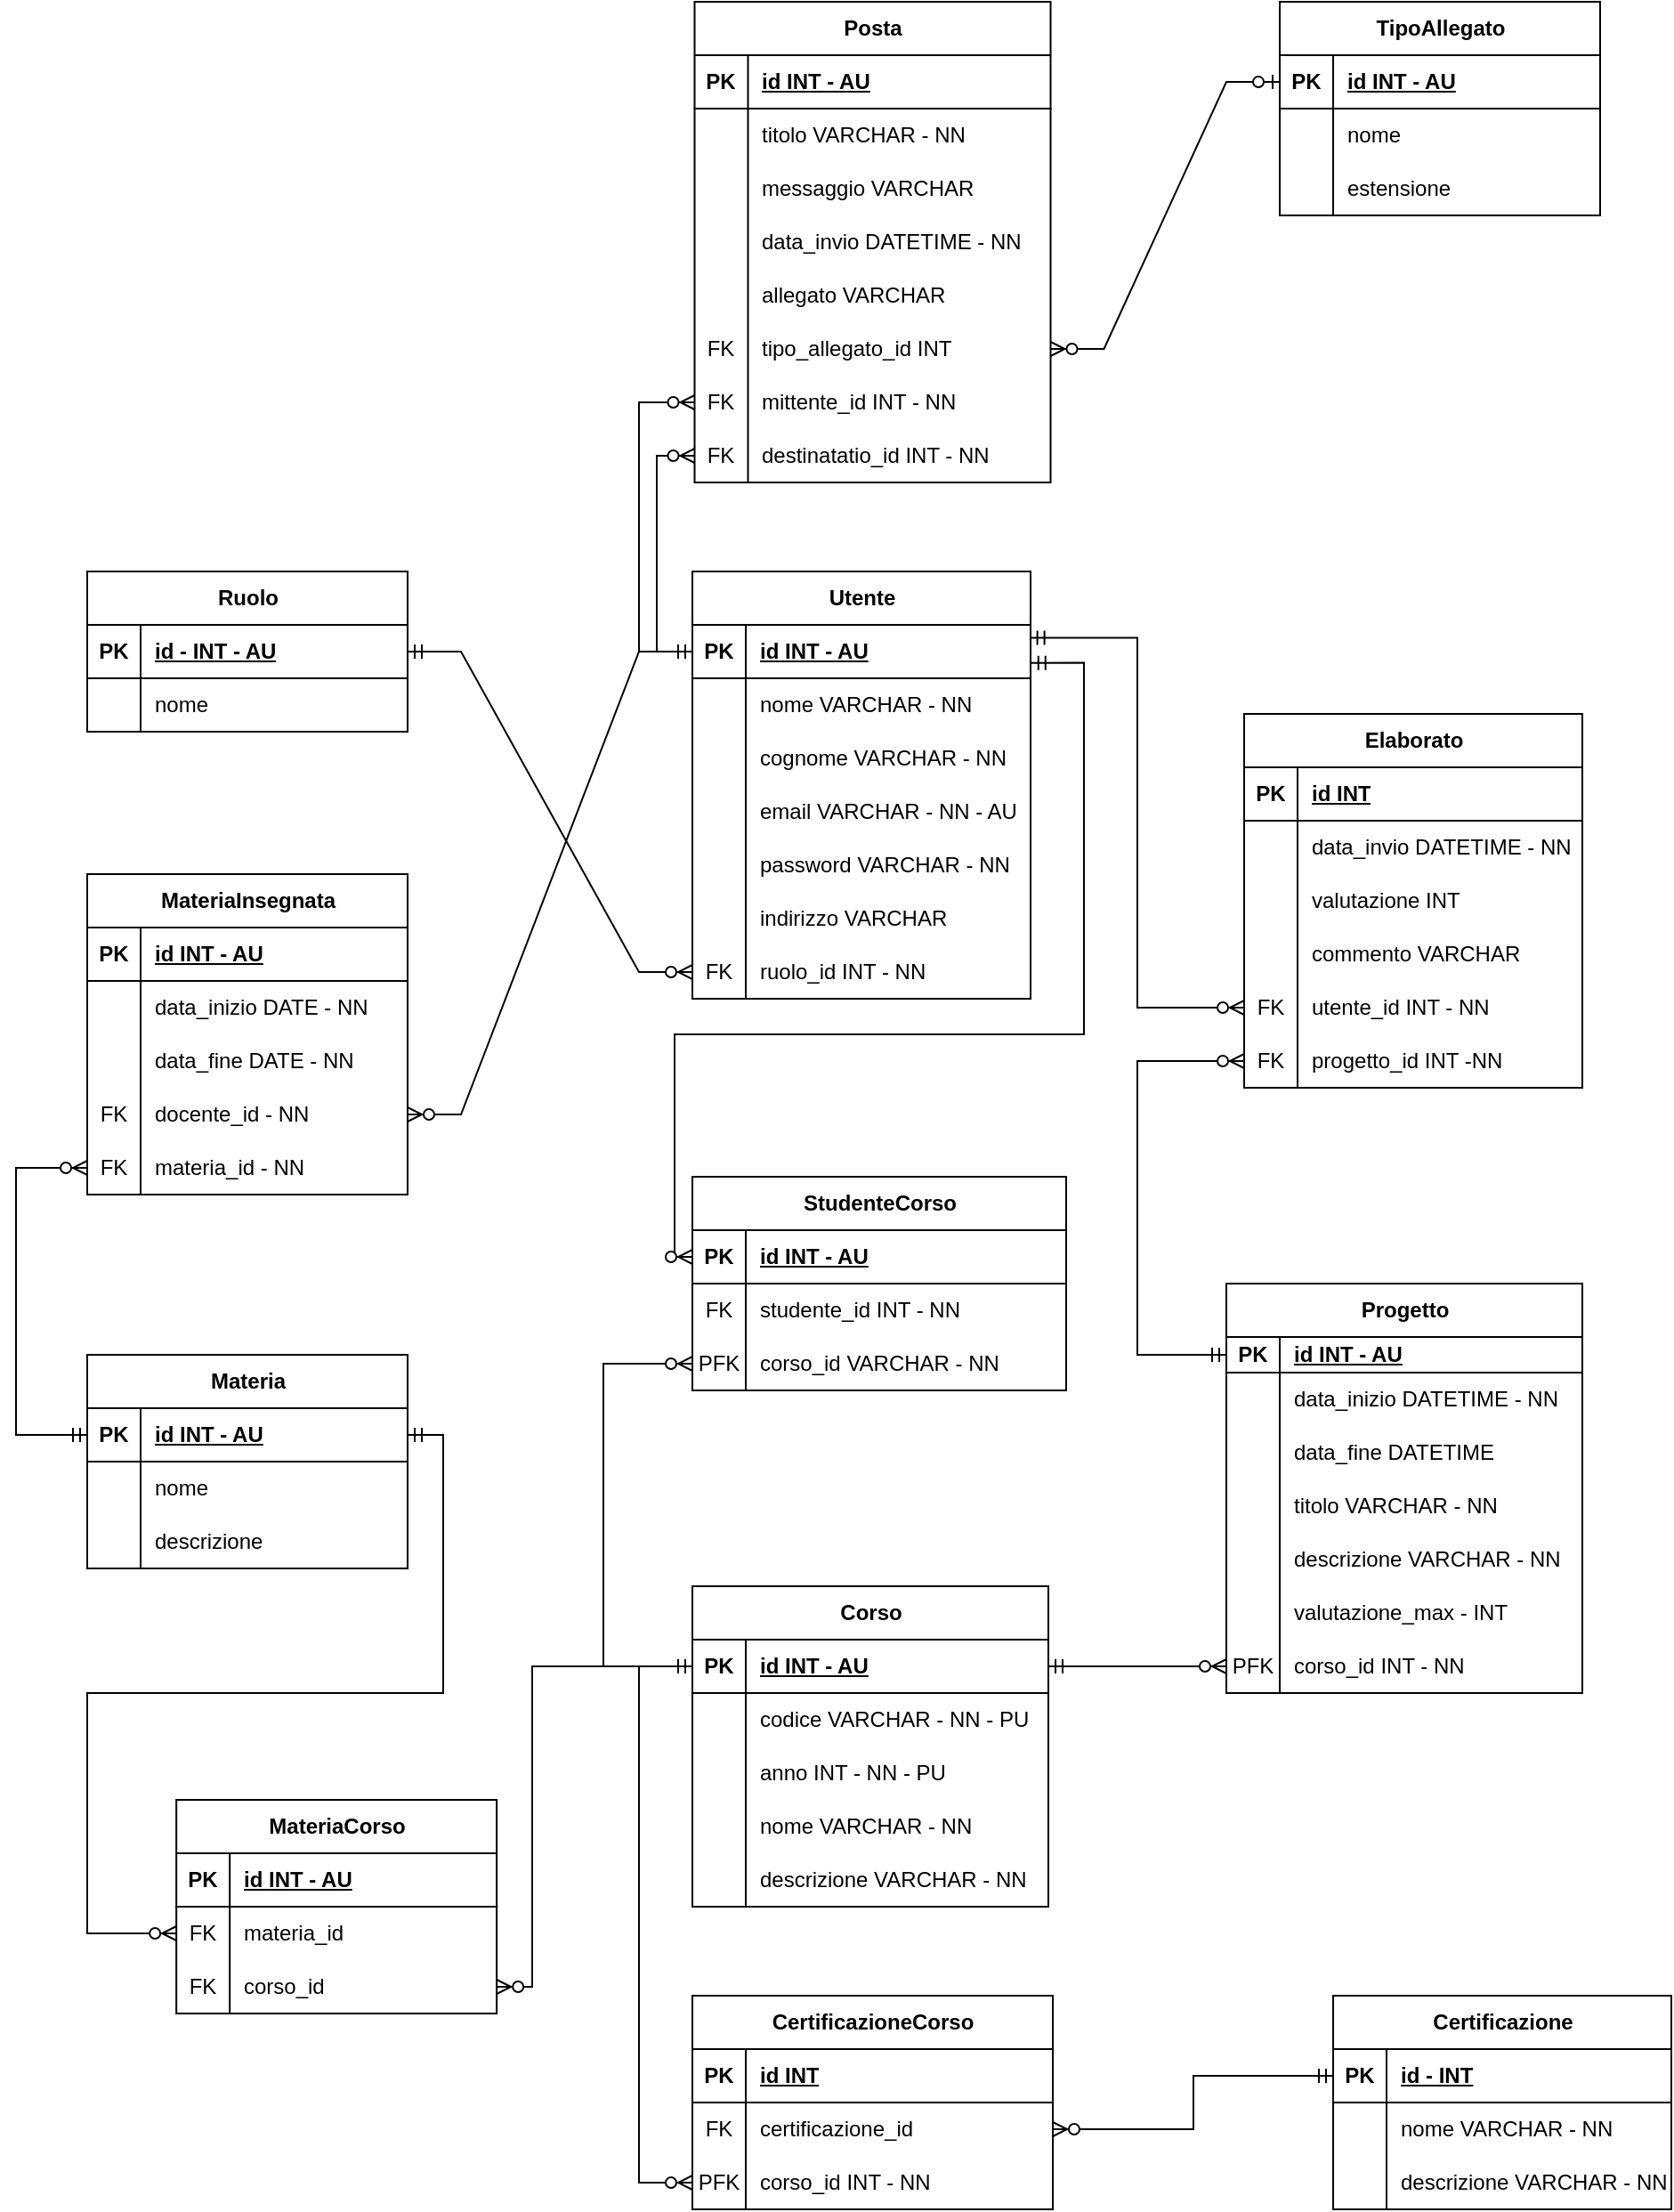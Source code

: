 <mxfile version="26.2.12">
  <diagram id="p0jkDLNJwnmpLBwuLy0W" name="Pagina-1">
    <mxGraphModel dx="1814" dy="1712" grid="1" gridSize="10" guides="1" tooltips="1" connect="1" arrows="1" fold="1" page="1" pageScale="1" pageWidth="827" pageHeight="1169" math="0" shadow="0">
      <root>
        <mxCell id="0" />
        <mxCell id="1" parent="0" />
        <mxCell id="SzFG9FndAud-JdzsZQy_-1" value="Utente" style="shape=table;startSize=30;container=1;collapsible=1;childLayout=tableLayout;fixedRows=1;rowLines=0;fontStyle=1;align=center;resizeLast=1;html=1;" parent="1" vertex="1">
          <mxGeometry x="280" y="80" width="190" height="240" as="geometry" />
        </mxCell>
        <mxCell id="SzFG9FndAud-JdzsZQy_-2" value="" style="shape=tableRow;horizontal=0;startSize=0;swimlaneHead=0;swimlaneBody=0;fillColor=none;collapsible=0;dropTarget=0;points=[[0,0.5],[1,0.5]];portConstraint=eastwest;top=0;left=0;right=0;bottom=1;" parent="SzFG9FndAud-JdzsZQy_-1" vertex="1">
          <mxGeometry y="30" width="190" height="30" as="geometry" />
        </mxCell>
        <mxCell id="SzFG9FndAud-JdzsZQy_-3" value="PK" style="shape=partialRectangle;connectable=0;fillColor=none;top=0;left=0;bottom=0;right=0;fontStyle=1;overflow=hidden;whiteSpace=wrap;html=1;" parent="SzFG9FndAud-JdzsZQy_-2" vertex="1">
          <mxGeometry width="30" height="30" as="geometry">
            <mxRectangle width="30" height="30" as="alternateBounds" />
          </mxGeometry>
        </mxCell>
        <mxCell id="SzFG9FndAud-JdzsZQy_-4" value="id INT - AU" style="shape=partialRectangle;connectable=0;fillColor=none;top=0;left=0;bottom=0;right=0;align=left;spacingLeft=6;fontStyle=5;overflow=hidden;whiteSpace=wrap;html=1;" parent="SzFG9FndAud-JdzsZQy_-2" vertex="1">
          <mxGeometry x="30" width="160" height="30" as="geometry">
            <mxRectangle width="160" height="30" as="alternateBounds" />
          </mxGeometry>
        </mxCell>
        <mxCell id="SzFG9FndAud-JdzsZQy_-5" value="" style="shape=tableRow;horizontal=0;startSize=0;swimlaneHead=0;swimlaneBody=0;fillColor=none;collapsible=0;dropTarget=0;points=[[0,0.5],[1,0.5]];portConstraint=eastwest;top=0;left=0;right=0;bottom=0;" parent="SzFG9FndAud-JdzsZQy_-1" vertex="1">
          <mxGeometry y="60" width="190" height="30" as="geometry" />
        </mxCell>
        <mxCell id="SzFG9FndAud-JdzsZQy_-6" value="" style="shape=partialRectangle;connectable=0;fillColor=none;top=0;left=0;bottom=0;right=0;editable=1;overflow=hidden;whiteSpace=wrap;html=1;" parent="SzFG9FndAud-JdzsZQy_-5" vertex="1">
          <mxGeometry width="30" height="30" as="geometry">
            <mxRectangle width="30" height="30" as="alternateBounds" />
          </mxGeometry>
        </mxCell>
        <mxCell id="SzFG9FndAud-JdzsZQy_-7" value="nome VARCHAR - NN" style="shape=partialRectangle;connectable=0;fillColor=none;top=0;left=0;bottom=0;right=0;align=left;spacingLeft=6;overflow=hidden;whiteSpace=wrap;html=1;" parent="SzFG9FndAud-JdzsZQy_-5" vertex="1">
          <mxGeometry x="30" width="160" height="30" as="geometry">
            <mxRectangle width="160" height="30" as="alternateBounds" />
          </mxGeometry>
        </mxCell>
        <mxCell id="SzFG9FndAud-JdzsZQy_-8" value="" style="shape=tableRow;horizontal=0;startSize=0;swimlaneHead=0;swimlaneBody=0;fillColor=none;collapsible=0;dropTarget=0;points=[[0,0.5],[1,0.5]];portConstraint=eastwest;top=0;left=0;right=0;bottom=0;" parent="SzFG9FndAud-JdzsZQy_-1" vertex="1">
          <mxGeometry y="90" width="190" height="30" as="geometry" />
        </mxCell>
        <mxCell id="SzFG9FndAud-JdzsZQy_-9" value="" style="shape=partialRectangle;connectable=0;fillColor=none;top=0;left=0;bottom=0;right=0;editable=1;overflow=hidden;whiteSpace=wrap;html=1;" parent="SzFG9FndAud-JdzsZQy_-8" vertex="1">
          <mxGeometry width="30" height="30" as="geometry">
            <mxRectangle width="30" height="30" as="alternateBounds" />
          </mxGeometry>
        </mxCell>
        <mxCell id="SzFG9FndAud-JdzsZQy_-10" value="cognome VARCHAR - NN" style="shape=partialRectangle;connectable=0;fillColor=none;top=0;left=0;bottom=0;right=0;align=left;spacingLeft=6;overflow=hidden;whiteSpace=wrap;html=1;" parent="SzFG9FndAud-JdzsZQy_-8" vertex="1">
          <mxGeometry x="30" width="160" height="30" as="geometry">
            <mxRectangle width="160" height="30" as="alternateBounds" />
          </mxGeometry>
        </mxCell>
        <mxCell id="SzFG9FndAud-JdzsZQy_-11" value="" style="shape=tableRow;horizontal=0;startSize=0;swimlaneHead=0;swimlaneBody=0;fillColor=none;collapsible=0;dropTarget=0;points=[[0,0.5],[1,0.5]];portConstraint=eastwest;top=0;left=0;right=0;bottom=0;" parent="SzFG9FndAud-JdzsZQy_-1" vertex="1">
          <mxGeometry y="120" width="190" height="30" as="geometry" />
        </mxCell>
        <mxCell id="SzFG9FndAud-JdzsZQy_-12" value="" style="shape=partialRectangle;connectable=0;fillColor=none;top=0;left=0;bottom=0;right=0;editable=1;overflow=hidden;whiteSpace=wrap;html=1;" parent="SzFG9FndAud-JdzsZQy_-11" vertex="1">
          <mxGeometry width="30" height="30" as="geometry">
            <mxRectangle width="30" height="30" as="alternateBounds" />
          </mxGeometry>
        </mxCell>
        <mxCell id="SzFG9FndAud-JdzsZQy_-13" value="email VARCHAR - NN - AU" style="shape=partialRectangle;connectable=0;fillColor=none;top=0;left=0;bottom=0;right=0;align=left;spacingLeft=6;overflow=hidden;whiteSpace=wrap;html=1;" parent="SzFG9FndAud-JdzsZQy_-11" vertex="1">
          <mxGeometry x="30" width="160" height="30" as="geometry">
            <mxRectangle width="160" height="30" as="alternateBounds" />
          </mxGeometry>
        </mxCell>
        <mxCell id="SzFG9FndAud-JdzsZQy_-14" style="shape=tableRow;horizontal=0;startSize=0;swimlaneHead=0;swimlaneBody=0;fillColor=none;collapsible=0;dropTarget=0;points=[[0,0.5],[1,0.5]];portConstraint=eastwest;top=0;left=0;right=0;bottom=0;" parent="SzFG9FndAud-JdzsZQy_-1" vertex="1">
          <mxGeometry y="150" width="190" height="30" as="geometry" />
        </mxCell>
        <mxCell id="SzFG9FndAud-JdzsZQy_-15" style="shape=partialRectangle;connectable=0;fillColor=none;top=0;left=0;bottom=0;right=0;editable=1;overflow=hidden;whiteSpace=wrap;html=1;" parent="SzFG9FndAud-JdzsZQy_-14" vertex="1">
          <mxGeometry width="30" height="30" as="geometry">
            <mxRectangle width="30" height="30" as="alternateBounds" />
          </mxGeometry>
        </mxCell>
        <mxCell id="SzFG9FndAud-JdzsZQy_-16" value="password VARCHAR - NN" style="shape=partialRectangle;connectable=0;fillColor=none;top=0;left=0;bottom=0;right=0;align=left;spacingLeft=6;overflow=hidden;whiteSpace=wrap;html=1;" parent="SzFG9FndAud-JdzsZQy_-14" vertex="1">
          <mxGeometry x="30" width="160" height="30" as="geometry">
            <mxRectangle width="160" height="30" as="alternateBounds" />
          </mxGeometry>
        </mxCell>
        <mxCell id="SzFG9FndAud-JdzsZQy_-17" style="shape=tableRow;horizontal=0;startSize=0;swimlaneHead=0;swimlaneBody=0;fillColor=none;collapsible=0;dropTarget=0;points=[[0,0.5],[1,0.5]];portConstraint=eastwest;top=0;left=0;right=0;bottom=0;" parent="SzFG9FndAud-JdzsZQy_-1" vertex="1">
          <mxGeometry y="180" width="190" height="30" as="geometry" />
        </mxCell>
        <mxCell id="SzFG9FndAud-JdzsZQy_-18" style="shape=partialRectangle;connectable=0;fillColor=none;top=0;left=0;bottom=0;right=0;editable=1;overflow=hidden;whiteSpace=wrap;html=1;" parent="SzFG9FndAud-JdzsZQy_-17" vertex="1">
          <mxGeometry width="30" height="30" as="geometry">
            <mxRectangle width="30" height="30" as="alternateBounds" />
          </mxGeometry>
        </mxCell>
        <mxCell id="SzFG9FndAud-JdzsZQy_-19" value="indirizzo VARCHAR" style="shape=partialRectangle;connectable=0;fillColor=none;top=0;left=0;bottom=0;right=0;align=left;spacingLeft=6;overflow=hidden;whiteSpace=wrap;html=1;" parent="SzFG9FndAud-JdzsZQy_-17" vertex="1">
          <mxGeometry x="30" width="160" height="30" as="geometry">
            <mxRectangle width="160" height="30" as="alternateBounds" />
          </mxGeometry>
        </mxCell>
        <mxCell id="SzFG9FndAud-JdzsZQy_-20" style="shape=tableRow;horizontal=0;startSize=0;swimlaneHead=0;swimlaneBody=0;fillColor=none;collapsible=0;dropTarget=0;points=[[0,0.5],[1,0.5]];portConstraint=eastwest;top=0;left=0;right=0;bottom=0;" parent="SzFG9FndAud-JdzsZQy_-1" vertex="1">
          <mxGeometry y="210" width="190" height="30" as="geometry" />
        </mxCell>
        <mxCell id="SzFG9FndAud-JdzsZQy_-21" value="FK" style="shape=partialRectangle;connectable=0;fillColor=none;top=0;left=0;bottom=0;right=0;editable=1;overflow=hidden;whiteSpace=wrap;html=1;" parent="SzFG9FndAud-JdzsZQy_-20" vertex="1">
          <mxGeometry width="30" height="30" as="geometry">
            <mxRectangle width="30" height="30" as="alternateBounds" />
          </mxGeometry>
        </mxCell>
        <mxCell id="SzFG9FndAud-JdzsZQy_-22" value="ruolo_id INT - NN" style="shape=partialRectangle;connectable=0;fillColor=none;top=0;left=0;bottom=0;right=0;align=left;spacingLeft=6;overflow=hidden;whiteSpace=wrap;html=1;" parent="SzFG9FndAud-JdzsZQy_-20" vertex="1">
          <mxGeometry x="30" width="160" height="30" as="geometry">
            <mxRectangle width="160" height="30" as="alternateBounds" />
          </mxGeometry>
        </mxCell>
        <mxCell id="SzFG9FndAud-JdzsZQy_-23" value="Ruolo" style="shape=table;startSize=30;container=1;collapsible=1;childLayout=tableLayout;fixedRows=1;rowLines=0;fontStyle=1;align=center;resizeLast=1;html=1;" parent="1" vertex="1">
          <mxGeometry x="-60.0" y="80" width="180" height="90" as="geometry" />
        </mxCell>
        <mxCell id="SzFG9FndAud-JdzsZQy_-24" value="" style="shape=tableRow;horizontal=0;startSize=0;swimlaneHead=0;swimlaneBody=0;fillColor=none;collapsible=0;dropTarget=0;points=[[0,0.5],[1,0.5]];portConstraint=eastwest;top=0;left=0;right=0;bottom=1;" parent="SzFG9FndAud-JdzsZQy_-23" vertex="1">
          <mxGeometry y="30" width="180" height="30" as="geometry" />
        </mxCell>
        <mxCell id="SzFG9FndAud-JdzsZQy_-25" value="PK" style="shape=partialRectangle;connectable=0;fillColor=none;top=0;left=0;bottom=0;right=0;fontStyle=1;overflow=hidden;whiteSpace=wrap;html=1;" parent="SzFG9FndAud-JdzsZQy_-24" vertex="1">
          <mxGeometry width="30" height="30" as="geometry">
            <mxRectangle width="30" height="30" as="alternateBounds" />
          </mxGeometry>
        </mxCell>
        <mxCell id="SzFG9FndAud-JdzsZQy_-26" value="id - INT - AU" style="shape=partialRectangle;connectable=0;fillColor=none;top=0;left=0;bottom=0;right=0;align=left;spacingLeft=6;fontStyle=5;overflow=hidden;whiteSpace=wrap;html=1;" parent="SzFG9FndAud-JdzsZQy_-24" vertex="1">
          <mxGeometry x="30" width="150" height="30" as="geometry">
            <mxRectangle width="150" height="30" as="alternateBounds" />
          </mxGeometry>
        </mxCell>
        <mxCell id="SzFG9FndAud-JdzsZQy_-27" value="" style="shape=tableRow;horizontal=0;startSize=0;swimlaneHead=0;swimlaneBody=0;fillColor=none;collapsible=0;dropTarget=0;points=[[0,0.5],[1,0.5]];portConstraint=eastwest;top=0;left=0;right=0;bottom=0;" parent="SzFG9FndAud-JdzsZQy_-23" vertex="1">
          <mxGeometry y="60" width="180" height="30" as="geometry" />
        </mxCell>
        <mxCell id="SzFG9FndAud-JdzsZQy_-28" value="" style="shape=partialRectangle;connectable=0;fillColor=none;top=0;left=0;bottom=0;right=0;editable=1;overflow=hidden;whiteSpace=wrap;html=1;" parent="SzFG9FndAud-JdzsZQy_-27" vertex="1">
          <mxGeometry width="30" height="30" as="geometry">
            <mxRectangle width="30" height="30" as="alternateBounds" />
          </mxGeometry>
        </mxCell>
        <mxCell id="SzFG9FndAud-JdzsZQy_-29" value="nome" style="shape=partialRectangle;connectable=0;fillColor=none;top=0;left=0;bottom=0;right=0;align=left;spacingLeft=6;overflow=hidden;whiteSpace=wrap;html=1;" parent="SzFG9FndAud-JdzsZQy_-27" vertex="1">
          <mxGeometry x="30" width="150" height="30" as="geometry">
            <mxRectangle width="150" height="30" as="alternateBounds" />
          </mxGeometry>
        </mxCell>
        <mxCell id="SzFG9FndAud-JdzsZQy_-30" value="" style="edgeStyle=entityRelationEdgeStyle;fontSize=12;html=1;endArrow=ERzeroToMany;startArrow=ERmandOne;rounded=0;exitX=1;exitY=0.5;exitDx=0;exitDy=0;entryX=0;entryY=0.5;entryDx=0;entryDy=0;" parent="1" source="SzFG9FndAud-JdzsZQy_-24" target="SzFG9FndAud-JdzsZQy_-20" edge="1">
          <mxGeometry width="100" height="100" relative="1" as="geometry">
            <mxPoint x="20" y="350" as="sourcePoint" />
            <mxPoint x="120" y="250" as="targetPoint" />
          </mxGeometry>
        </mxCell>
        <mxCell id="SzFG9FndAud-JdzsZQy_-41" value="StudenteCorso" style="shape=table;startSize=30;container=1;collapsible=1;childLayout=tableLayout;fixedRows=1;rowLines=0;fontStyle=1;align=center;resizeLast=1;html=1;" parent="1" vertex="1">
          <mxGeometry x="280" y="420" width="210" height="120" as="geometry" />
        </mxCell>
        <mxCell id="SzFG9FndAud-JdzsZQy_-42" value="" style="shape=tableRow;horizontal=0;startSize=0;swimlaneHead=0;swimlaneBody=0;fillColor=none;collapsible=0;dropTarget=0;points=[[0,0.5],[1,0.5]];portConstraint=eastwest;top=0;left=0;right=0;bottom=1;" parent="SzFG9FndAud-JdzsZQy_-41" vertex="1">
          <mxGeometry y="30" width="210" height="30" as="geometry" />
        </mxCell>
        <mxCell id="SzFG9FndAud-JdzsZQy_-43" value="PK" style="shape=partialRectangle;connectable=0;fillColor=none;top=0;left=0;bottom=0;right=0;fontStyle=1;overflow=hidden;whiteSpace=wrap;html=1;" parent="SzFG9FndAud-JdzsZQy_-42" vertex="1">
          <mxGeometry width="30" height="30" as="geometry">
            <mxRectangle width="30" height="30" as="alternateBounds" />
          </mxGeometry>
        </mxCell>
        <mxCell id="SzFG9FndAud-JdzsZQy_-44" value="id INT - AU" style="shape=partialRectangle;connectable=0;fillColor=none;top=0;left=0;bottom=0;right=0;align=left;spacingLeft=6;fontStyle=5;overflow=hidden;whiteSpace=wrap;html=1;" parent="SzFG9FndAud-JdzsZQy_-42" vertex="1">
          <mxGeometry x="30" width="180" height="30" as="geometry">
            <mxRectangle width="180" height="30" as="alternateBounds" />
          </mxGeometry>
        </mxCell>
        <mxCell id="SzFG9FndAud-JdzsZQy_-45" value="" style="shape=tableRow;horizontal=0;startSize=0;swimlaneHead=0;swimlaneBody=0;fillColor=none;collapsible=0;dropTarget=0;points=[[0,0.5],[1,0.5]];portConstraint=eastwest;top=0;left=0;right=0;bottom=0;" parent="SzFG9FndAud-JdzsZQy_-41" vertex="1">
          <mxGeometry y="60" width="210" height="30" as="geometry" />
        </mxCell>
        <mxCell id="SzFG9FndAud-JdzsZQy_-46" value="FK" style="shape=partialRectangle;connectable=0;fillColor=none;top=0;left=0;bottom=0;right=0;editable=1;overflow=hidden;whiteSpace=wrap;html=1;" parent="SzFG9FndAud-JdzsZQy_-45" vertex="1">
          <mxGeometry width="30" height="30" as="geometry">
            <mxRectangle width="30" height="30" as="alternateBounds" />
          </mxGeometry>
        </mxCell>
        <mxCell id="SzFG9FndAud-JdzsZQy_-47" value="studente_id INT - NN" style="shape=partialRectangle;connectable=0;fillColor=none;top=0;left=0;bottom=0;right=0;align=left;spacingLeft=6;overflow=hidden;whiteSpace=wrap;html=1;" parent="SzFG9FndAud-JdzsZQy_-45" vertex="1">
          <mxGeometry x="30" width="180" height="30" as="geometry">
            <mxRectangle width="180" height="30" as="alternateBounds" />
          </mxGeometry>
        </mxCell>
        <mxCell id="SzFG9FndAud-JdzsZQy_-48" value="" style="shape=tableRow;horizontal=0;startSize=0;swimlaneHead=0;swimlaneBody=0;fillColor=none;collapsible=0;dropTarget=0;points=[[0,0.5],[1,0.5]];portConstraint=eastwest;top=0;left=0;right=0;bottom=0;" parent="SzFG9FndAud-JdzsZQy_-41" vertex="1">
          <mxGeometry y="90" width="210" height="30" as="geometry" />
        </mxCell>
        <mxCell id="SzFG9FndAud-JdzsZQy_-49" value="PFK" style="shape=partialRectangle;connectable=0;fillColor=none;top=0;left=0;bottom=0;right=0;editable=1;overflow=hidden;whiteSpace=wrap;html=1;" parent="SzFG9FndAud-JdzsZQy_-48" vertex="1">
          <mxGeometry width="30" height="30" as="geometry">
            <mxRectangle width="30" height="30" as="alternateBounds" />
          </mxGeometry>
        </mxCell>
        <mxCell id="SzFG9FndAud-JdzsZQy_-50" value="corso_id VARCHAR - NN" style="shape=partialRectangle;connectable=0;fillColor=none;top=0;left=0;bottom=0;right=0;align=left;spacingLeft=6;overflow=hidden;whiteSpace=wrap;html=1;" parent="SzFG9FndAud-JdzsZQy_-48" vertex="1">
          <mxGeometry x="30" width="180" height="30" as="geometry">
            <mxRectangle width="180" height="30" as="alternateBounds" />
          </mxGeometry>
        </mxCell>
        <mxCell id="SzFG9FndAud-JdzsZQy_-55" value="Progetto" style="shape=table;startSize=30;container=1;collapsible=1;childLayout=tableLayout;fixedRows=1;rowLines=0;fontStyle=1;align=center;resizeLast=1;html=1;" parent="1" vertex="1">
          <mxGeometry x="580" y="480" width="200" height="230" as="geometry" />
        </mxCell>
        <mxCell id="SzFG9FndAud-JdzsZQy_-56" value="" style="shape=tableRow;horizontal=0;startSize=0;swimlaneHead=0;swimlaneBody=0;fillColor=none;collapsible=0;dropTarget=0;points=[[0,0.5],[1,0.5]];portConstraint=eastwest;top=0;left=0;right=0;bottom=1;" parent="SzFG9FndAud-JdzsZQy_-55" vertex="1">
          <mxGeometry y="30" width="200" height="20" as="geometry" />
        </mxCell>
        <mxCell id="SzFG9FndAud-JdzsZQy_-57" value="PK" style="shape=partialRectangle;connectable=0;fillColor=none;top=0;left=0;bottom=0;right=0;fontStyle=1;overflow=hidden;whiteSpace=wrap;html=1;" parent="SzFG9FndAud-JdzsZQy_-56" vertex="1">
          <mxGeometry width="30" height="20" as="geometry">
            <mxRectangle width="30" height="20" as="alternateBounds" />
          </mxGeometry>
        </mxCell>
        <mxCell id="SzFG9FndAud-JdzsZQy_-58" value="id INT - AU" style="shape=partialRectangle;connectable=0;fillColor=none;top=0;left=0;bottom=0;right=0;align=left;spacingLeft=6;fontStyle=5;overflow=hidden;whiteSpace=wrap;html=1;" parent="SzFG9FndAud-JdzsZQy_-56" vertex="1">
          <mxGeometry x="30" width="170" height="20" as="geometry">
            <mxRectangle width="170" height="20" as="alternateBounds" />
          </mxGeometry>
        </mxCell>
        <mxCell id="SzFG9FndAud-JdzsZQy_-59" value="" style="shape=tableRow;horizontal=0;startSize=0;swimlaneHead=0;swimlaneBody=0;fillColor=none;collapsible=0;dropTarget=0;points=[[0,0.5],[1,0.5]];portConstraint=eastwest;top=0;left=0;right=0;bottom=0;" parent="SzFG9FndAud-JdzsZQy_-55" vertex="1">
          <mxGeometry y="50" width="200" height="30" as="geometry" />
        </mxCell>
        <mxCell id="SzFG9FndAud-JdzsZQy_-60" value="" style="shape=partialRectangle;connectable=0;fillColor=none;top=0;left=0;bottom=0;right=0;editable=1;overflow=hidden;whiteSpace=wrap;html=1;" parent="SzFG9FndAud-JdzsZQy_-59" vertex="1">
          <mxGeometry width="30" height="30" as="geometry">
            <mxRectangle width="30" height="30" as="alternateBounds" />
          </mxGeometry>
        </mxCell>
        <mxCell id="SzFG9FndAud-JdzsZQy_-61" value="data_inizio DATETIME - NN" style="shape=partialRectangle;connectable=0;fillColor=none;top=0;left=0;bottom=0;right=0;align=left;spacingLeft=6;overflow=hidden;whiteSpace=wrap;html=1;" parent="SzFG9FndAud-JdzsZQy_-59" vertex="1">
          <mxGeometry x="30" width="170" height="30" as="geometry">
            <mxRectangle width="170" height="30" as="alternateBounds" />
          </mxGeometry>
        </mxCell>
        <mxCell id="SzFG9FndAud-JdzsZQy_-62" value="" style="shape=tableRow;horizontal=0;startSize=0;swimlaneHead=0;swimlaneBody=0;fillColor=none;collapsible=0;dropTarget=0;points=[[0,0.5],[1,0.5]];portConstraint=eastwest;top=0;left=0;right=0;bottom=0;" parent="SzFG9FndAud-JdzsZQy_-55" vertex="1">
          <mxGeometry y="80" width="200" height="30" as="geometry" />
        </mxCell>
        <mxCell id="SzFG9FndAud-JdzsZQy_-63" value="" style="shape=partialRectangle;connectable=0;fillColor=none;top=0;left=0;bottom=0;right=0;editable=1;overflow=hidden;whiteSpace=wrap;html=1;" parent="SzFG9FndAud-JdzsZQy_-62" vertex="1">
          <mxGeometry width="30" height="30" as="geometry">
            <mxRectangle width="30" height="30" as="alternateBounds" />
          </mxGeometry>
        </mxCell>
        <mxCell id="SzFG9FndAud-JdzsZQy_-64" value="data_fine DATETIME" style="shape=partialRectangle;connectable=0;fillColor=none;top=0;left=0;bottom=0;right=0;align=left;spacingLeft=6;overflow=hidden;whiteSpace=wrap;html=1;" parent="SzFG9FndAud-JdzsZQy_-62" vertex="1">
          <mxGeometry x="30" width="170" height="30" as="geometry">
            <mxRectangle width="170" height="30" as="alternateBounds" />
          </mxGeometry>
        </mxCell>
        <mxCell id="M8JuEaG3Z9n0o-edgkAa-4" style="shape=tableRow;horizontal=0;startSize=0;swimlaneHead=0;swimlaneBody=0;fillColor=none;collapsible=0;dropTarget=0;points=[[0,0.5],[1,0.5]];portConstraint=eastwest;top=0;left=0;right=0;bottom=0;" vertex="1" parent="SzFG9FndAud-JdzsZQy_-55">
          <mxGeometry y="110" width="200" height="30" as="geometry" />
        </mxCell>
        <mxCell id="M8JuEaG3Z9n0o-edgkAa-5" style="shape=partialRectangle;connectable=0;fillColor=none;top=0;left=0;bottom=0;right=0;editable=1;overflow=hidden;whiteSpace=wrap;html=1;" vertex="1" parent="M8JuEaG3Z9n0o-edgkAa-4">
          <mxGeometry width="30" height="30" as="geometry">
            <mxRectangle width="30" height="30" as="alternateBounds" />
          </mxGeometry>
        </mxCell>
        <mxCell id="M8JuEaG3Z9n0o-edgkAa-6" value="titolo VARCHAR - NN" style="shape=partialRectangle;connectable=0;fillColor=none;top=0;left=0;bottom=0;right=0;align=left;spacingLeft=6;overflow=hidden;whiteSpace=wrap;html=1;" vertex="1" parent="M8JuEaG3Z9n0o-edgkAa-4">
          <mxGeometry x="30" width="170" height="30" as="geometry">
            <mxRectangle width="170" height="30" as="alternateBounds" />
          </mxGeometry>
        </mxCell>
        <mxCell id="SzFG9FndAud-JdzsZQy_-65" value="" style="shape=tableRow;horizontal=0;startSize=0;swimlaneHead=0;swimlaneBody=0;fillColor=none;collapsible=0;dropTarget=0;points=[[0,0.5],[1,0.5]];portConstraint=eastwest;top=0;left=0;right=0;bottom=0;" parent="SzFG9FndAud-JdzsZQy_-55" vertex="1">
          <mxGeometry y="140" width="200" height="30" as="geometry" />
        </mxCell>
        <mxCell id="SzFG9FndAud-JdzsZQy_-66" value="" style="shape=partialRectangle;connectable=0;fillColor=none;top=0;left=0;bottom=0;right=0;editable=1;overflow=hidden;whiteSpace=wrap;html=1;" parent="SzFG9FndAud-JdzsZQy_-65" vertex="1">
          <mxGeometry width="30" height="30" as="geometry">
            <mxRectangle width="30" height="30" as="alternateBounds" />
          </mxGeometry>
        </mxCell>
        <mxCell id="SzFG9FndAud-JdzsZQy_-67" value="descrizione VARCHAR - NN" style="shape=partialRectangle;connectable=0;fillColor=none;top=0;left=0;bottom=0;right=0;align=left;spacingLeft=6;overflow=hidden;whiteSpace=wrap;html=1;" parent="SzFG9FndAud-JdzsZQy_-65" vertex="1">
          <mxGeometry x="30" width="170" height="30" as="geometry">
            <mxRectangle width="170" height="30" as="alternateBounds" />
          </mxGeometry>
        </mxCell>
        <mxCell id="SzFG9FndAud-JdzsZQy_-68" style="shape=tableRow;horizontal=0;startSize=0;swimlaneHead=0;swimlaneBody=0;fillColor=none;collapsible=0;dropTarget=0;points=[[0,0.5],[1,0.5]];portConstraint=eastwest;top=0;left=0;right=0;bottom=0;" parent="SzFG9FndAud-JdzsZQy_-55" vertex="1">
          <mxGeometry y="170" width="200" height="30" as="geometry" />
        </mxCell>
        <mxCell id="SzFG9FndAud-JdzsZQy_-69" style="shape=partialRectangle;connectable=0;fillColor=none;top=0;left=0;bottom=0;right=0;editable=1;overflow=hidden;whiteSpace=wrap;html=1;" parent="SzFG9FndAud-JdzsZQy_-68" vertex="1">
          <mxGeometry width="30" height="30" as="geometry">
            <mxRectangle width="30" height="30" as="alternateBounds" />
          </mxGeometry>
        </mxCell>
        <mxCell id="SzFG9FndAud-JdzsZQy_-70" value="valutazione_max - INT" style="shape=partialRectangle;connectable=0;fillColor=none;top=0;left=0;bottom=0;right=0;align=left;spacingLeft=6;overflow=hidden;whiteSpace=wrap;html=1;" parent="SzFG9FndAud-JdzsZQy_-68" vertex="1">
          <mxGeometry x="30" width="170" height="30" as="geometry">
            <mxRectangle width="170" height="30" as="alternateBounds" />
          </mxGeometry>
        </mxCell>
        <mxCell id="SzFG9FndAud-JdzsZQy_-74" style="shape=tableRow;horizontal=0;startSize=0;swimlaneHead=0;swimlaneBody=0;fillColor=none;collapsible=0;dropTarget=0;points=[[0,0.5],[1,0.5]];portConstraint=eastwest;top=0;left=0;right=0;bottom=0;" parent="SzFG9FndAud-JdzsZQy_-55" vertex="1">
          <mxGeometry y="200" width="200" height="30" as="geometry" />
        </mxCell>
        <mxCell id="SzFG9FndAud-JdzsZQy_-75" value="PFK" style="shape=partialRectangle;connectable=0;fillColor=none;top=0;left=0;bottom=0;right=0;editable=1;overflow=hidden;whiteSpace=wrap;html=1;" parent="SzFG9FndAud-JdzsZQy_-74" vertex="1">
          <mxGeometry width="30" height="30" as="geometry">
            <mxRectangle width="30" height="30" as="alternateBounds" />
          </mxGeometry>
        </mxCell>
        <mxCell id="SzFG9FndAud-JdzsZQy_-76" value="corso_id INT - NN" style="shape=partialRectangle;connectable=0;fillColor=none;top=0;left=0;bottom=0;right=0;align=left;spacingLeft=6;overflow=hidden;whiteSpace=wrap;html=1;" parent="SzFG9FndAud-JdzsZQy_-74" vertex="1">
          <mxGeometry x="30" width="170" height="30" as="geometry">
            <mxRectangle width="170" height="30" as="alternateBounds" />
          </mxGeometry>
        </mxCell>
        <mxCell id="SzFG9FndAud-JdzsZQy_-80" value="" style="edgeStyle=entityRelationEdgeStyle;fontSize=12;html=1;endArrow=ERzeroToMany;startArrow=ERmandOne;rounded=0;exitX=1;exitY=0.5;exitDx=0;exitDy=0;entryX=0;entryY=0.5;entryDx=0;entryDy=0;" parent="1" source="r8U3nXbKKsTxDPqyOfh--36" target="SzFG9FndAud-JdzsZQy_-74" edge="1">
          <mxGeometry width="100" height="100" relative="1" as="geometry">
            <mxPoint x="480" y="685" as="sourcePoint" />
            <mxPoint x="577.5" y="600" as="targetPoint" />
          </mxGeometry>
        </mxCell>
        <mxCell id="SzFG9FndAud-JdzsZQy_-82" value="Elaborato" style="shape=table;startSize=30;container=1;collapsible=1;childLayout=tableLayout;fixedRows=1;rowLines=0;fontStyle=1;align=center;resizeLast=1;html=1;" parent="1" vertex="1">
          <mxGeometry x="590" y="160" width="190" height="210" as="geometry" />
        </mxCell>
        <mxCell id="SzFG9FndAud-JdzsZQy_-83" value="" style="shape=tableRow;horizontal=0;startSize=0;swimlaneHead=0;swimlaneBody=0;fillColor=none;collapsible=0;dropTarget=0;points=[[0,0.5],[1,0.5]];portConstraint=eastwest;top=0;left=0;right=0;bottom=1;" parent="SzFG9FndAud-JdzsZQy_-82" vertex="1">
          <mxGeometry y="30" width="190" height="30" as="geometry" />
        </mxCell>
        <mxCell id="SzFG9FndAud-JdzsZQy_-84" value="PK" style="shape=partialRectangle;connectable=0;fillColor=none;top=0;left=0;bottom=0;right=0;fontStyle=1;overflow=hidden;whiteSpace=wrap;html=1;" parent="SzFG9FndAud-JdzsZQy_-83" vertex="1">
          <mxGeometry width="30" height="30" as="geometry">
            <mxRectangle width="30" height="30" as="alternateBounds" />
          </mxGeometry>
        </mxCell>
        <mxCell id="SzFG9FndAud-JdzsZQy_-85" value="id INT" style="shape=partialRectangle;connectable=0;fillColor=none;top=0;left=0;bottom=0;right=0;align=left;spacingLeft=6;fontStyle=5;overflow=hidden;whiteSpace=wrap;html=1;" parent="SzFG9FndAud-JdzsZQy_-83" vertex="1">
          <mxGeometry x="30" width="160" height="30" as="geometry">
            <mxRectangle width="160" height="30" as="alternateBounds" />
          </mxGeometry>
        </mxCell>
        <mxCell id="SzFG9FndAud-JdzsZQy_-86" value="" style="shape=tableRow;horizontal=0;startSize=0;swimlaneHead=0;swimlaneBody=0;fillColor=none;collapsible=0;dropTarget=0;points=[[0,0.5],[1,0.5]];portConstraint=eastwest;top=0;left=0;right=0;bottom=0;" parent="SzFG9FndAud-JdzsZQy_-82" vertex="1">
          <mxGeometry y="60" width="190" height="30" as="geometry" />
        </mxCell>
        <mxCell id="SzFG9FndAud-JdzsZQy_-87" value="" style="shape=partialRectangle;connectable=0;fillColor=none;top=0;left=0;bottom=0;right=0;editable=1;overflow=hidden;whiteSpace=wrap;html=1;" parent="SzFG9FndAud-JdzsZQy_-86" vertex="1">
          <mxGeometry width="30" height="30" as="geometry">
            <mxRectangle width="30" height="30" as="alternateBounds" />
          </mxGeometry>
        </mxCell>
        <mxCell id="SzFG9FndAud-JdzsZQy_-88" value="data_invio DATETIME - NN" style="shape=partialRectangle;connectable=0;fillColor=none;top=0;left=0;bottom=0;right=0;align=left;spacingLeft=6;overflow=hidden;whiteSpace=wrap;html=1;" parent="SzFG9FndAud-JdzsZQy_-86" vertex="1">
          <mxGeometry x="30" width="160" height="30" as="geometry">
            <mxRectangle width="160" height="30" as="alternateBounds" />
          </mxGeometry>
        </mxCell>
        <mxCell id="SzFG9FndAud-JdzsZQy_-89" value="" style="shape=tableRow;horizontal=0;startSize=0;swimlaneHead=0;swimlaneBody=0;fillColor=none;collapsible=0;dropTarget=0;points=[[0,0.5],[1,0.5]];portConstraint=eastwest;top=0;left=0;right=0;bottom=0;" parent="SzFG9FndAud-JdzsZQy_-82" vertex="1">
          <mxGeometry y="90" width="190" height="30" as="geometry" />
        </mxCell>
        <mxCell id="SzFG9FndAud-JdzsZQy_-90" value="" style="shape=partialRectangle;connectable=0;fillColor=none;top=0;left=0;bottom=0;right=0;editable=1;overflow=hidden;whiteSpace=wrap;html=1;" parent="SzFG9FndAud-JdzsZQy_-89" vertex="1">
          <mxGeometry width="30" height="30" as="geometry">
            <mxRectangle width="30" height="30" as="alternateBounds" />
          </mxGeometry>
        </mxCell>
        <mxCell id="SzFG9FndAud-JdzsZQy_-91" value="valutazione INT" style="shape=partialRectangle;connectable=0;fillColor=none;top=0;left=0;bottom=0;right=0;align=left;spacingLeft=6;overflow=hidden;whiteSpace=wrap;html=1;" parent="SzFG9FndAud-JdzsZQy_-89" vertex="1">
          <mxGeometry x="30" width="160" height="30" as="geometry">
            <mxRectangle width="160" height="30" as="alternateBounds" />
          </mxGeometry>
        </mxCell>
        <mxCell id="SzFG9FndAud-JdzsZQy_-92" value="" style="shape=tableRow;horizontal=0;startSize=0;swimlaneHead=0;swimlaneBody=0;fillColor=none;collapsible=0;dropTarget=0;points=[[0,0.5],[1,0.5]];portConstraint=eastwest;top=0;left=0;right=0;bottom=0;" parent="SzFG9FndAud-JdzsZQy_-82" vertex="1">
          <mxGeometry y="120" width="190" height="30" as="geometry" />
        </mxCell>
        <mxCell id="SzFG9FndAud-JdzsZQy_-93" value="" style="shape=partialRectangle;connectable=0;fillColor=none;top=0;left=0;bottom=0;right=0;editable=1;overflow=hidden;whiteSpace=wrap;html=1;" parent="SzFG9FndAud-JdzsZQy_-92" vertex="1">
          <mxGeometry width="30" height="30" as="geometry">
            <mxRectangle width="30" height="30" as="alternateBounds" />
          </mxGeometry>
        </mxCell>
        <mxCell id="SzFG9FndAud-JdzsZQy_-94" value="commento VARCHAR" style="shape=partialRectangle;connectable=0;fillColor=none;top=0;left=0;bottom=0;right=0;align=left;spacingLeft=6;overflow=hidden;whiteSpace=wrap;html=1;" parent="SzFG9FndAud-JdzsZQy_-92" vertex="1">
          <mxGeometry x="30" width="160" height="30" as="geometry">
            <mxRectangle width="160" height="30" as="alternateBounds" />
          </mxGeometry>
        </mxCell>
        <mxCell id="SzFG9FndAud-JdzsZQy_-95" style="shape=tableRow;horizontal=0;startSize=0;swimlaneHead=0;swimlaneBody=0;fillColor=none;collapsible=0;dropTarget=0;points=[[0,0.5],[1,0.5]];portConstraint=eastwest;top=0;left=0;right=0;bottom=0;" parent="SzFG9FndAud-JdzsZQy_-82" vertex="1">
          <mxGeometry y="150" width="190" height="30" as="geometry" />
        </mxCell>
        <mxCell id="SzFG9FndAud-JdzsZQy_-96" value="FK" style="shape=partialRectangle;connectable=0;fillColor=none;top=0;left=0;bottom=0;right=0;editable=1;overflow=hidden;whiteSpace=wrap;html=1;" parent="SzFG9FndAud-JdzsZQy_-95" vertex="1">
          <mxGeometry width="30" height="30" as="geometry">
            <mxRectangle width="30" height="30" as="alternateBounds" />
          </mxGeometry>
        </mxCell>
        <mxCell id="SzFG9FndAud-JdzsZQy_-97" value="utente_id INT - NN" style="shape=partialRectangle;connectable=0;fillColor=none;top=0;left=0;bottom=0;right=0;align=left;spacingLeft=6;overflow=hidden;whiteSpace=wrap;html=1;" parent="SzFG9FndAud-JdzsZQy_-95" vertex="1">
          <mxGeometry x="30" width="160" height="30" as="geometry">
            <mxRectangle width="160" height="30" as="alternateBounds" />
          </mxGeometry>
        </mxCell>
        <mxCell id="SzFG9FndAud-JdzsZQy_-98" style="shape=tableRow;horizontal=0;startSize=0;swimlaneHead=0;swimlaneBody=0;fillColor=none;collapsible=0;dropTarget=0;points=[[0,0.5],[1,0.5]];portConstraint=eastwest;top=0;left=0;right=0;bottom=0;" parent="SzFG9FndAud-JdzsZQy_-82" vertex="1">
          <mxGeometry y="180" width="190" height="30" as="geometry" />
        </mxCell>
        <mxCell id="SzFG9FndAud-JdzsZQy_-99" value="FK" style="shape=partialRectangle;connectable=0;fillColor=none;top=0;left=0;bottom=0;right=0;editable=1;overflow=hidden;whiteSpace=wrap;html=1;" parent="SzFG9FndAud-JdzsZQy_-98" vertex="1">
          <mxGeometry width="30" height="30" as="geometry">
            <mxRectangle width="30" height="30" as="alternateBounds" />
          </mxGeometry>
        </mxCell>
        <mxCell id="SzFG9FndAud-JdzsZQy_-100" value="progetto_id INT -NN" style="shape=partialRectangle;connectable=0;fillColor=none;top=0;left=0;bottom=0;right=0;align=left;spacingLeft=6;overflow=hidden;whiteSpace=wrap;html=1;" parent="SzFG9FndAud-JdzsZQy_-98" vertex="1">
          <mxGeometry x="30" width="160" height="30" as="geometry">
            <mxRectangle width="160" height="30" as="alternateBounds" />
          </mxGeometry>
        </mxCell>
        <mxCell id="SzFG9FndAud-JdzsZQy_-101" value="" style="edgeStyle=orthogonalEdgeStyle;fontSize=12;html=1;endArrow=ERzeroToMany;startArrow=ERmandOne;rounded=0;entryX=0;entryY=0.5;entryDx=0;entryDy=0;exitX=0.999;exitY=0.241;exitDx=0;exitDy=0;exitPerimeter=0;" parent="1" source="SzFG9FndAud-JdzsZQy_-2" target="SzFG9FndAud-JdzsZQy_-95" edge="1">
          <mxGeometry width="100" height="100" relative="1" as="geometry">
            <mxPoint x="470" y="310" as="sourcePoint" />
            <mxPoint x="570" y="210" as="targetPoint" />
          </mxGeometry>
        </mxCell>
        <mxCell id="SzFG9FndAud-JdzsZQy_-102" value="" style="edgeStyle=orthogonalEdgeStyle;fontSize=12;html=1;endArrow=ERzeroToMany;startArrow=ERmandOne;rounded=0;entryX=0;entryY=0.5;entryDx=0;entryDy=0;exitX=0;exitY=0.5;exitDx=0;exitDy=0;" parent="1" source="SzFG9FndAud-JdzsZQy_-56" target="SzFG9FndAud-JdzsZQy_-98" edge="1">
          <mxGeometry width="100" height="100" relative="1" as="geometry">
            <mxPoint x="520" y="490" as="sourcePoint" />
            <mxPoint x="620" y="390" as="targetPoint" />
            <Array as="points">
              <mxPoint x="530" y="520" />
              <mxPoint x="530" y="355" />
            </Array>
          </mxGeometry>
        </mxCell>
        <mxCell id="SzFG9FndAud-JdzsZQy_-103" value="Certificazione" style="shape=table;startSize=30;container=1;collapsible=1;childLayout=tableLayout;fixedRows=1;rowLines=0;fontStyle=1;align=center;resizeLast=1;html=1;" parent="1" vertex="1">
          <mxGeometry x="640" y="880" width="190" height="120" as="geometry" />
        </mxCell>
        <mxCell id="SzFG9FndAud-JdzsZQy_-104" value="" style="shape=tableRow;horizontal=0;startSize=0;swimlaneHead=0;swimlaneBody=0;fillColor=none;collapsible=0;dropTarget=0;points=[[0,0.5],[1,0.5]];portConstraint=eastwest;top=0;left=0;right=0;bottom=1;" parent="SzFG9FndAud-JdzsZQy_-103" vertex="1">
          <mxGeometry y="30" width="190" height="30" as="geometry" />
        </mxCell>
        <mxCell id="SzFG9FndAud-JdzsZQy_-105" value="PK" style="shape=partialRectangle;connectable=0;fillColor=none;top=0;left=0;bottom=0;right=0;fontStyle=1;overflow=hidden;whiteSpace=wrap;html=1;" parent="SzFG9FndAud-JdzsZQy_-104" vertex="1">
          <mxGeometry width="30" height="30" as="geometry">
            <mxRectangle width="30" height="30" as="alternateBounds" />
          </mxGeometry>
        </mxCell>
        <mxCell id="SzFG9FndAud-JdzsZQy_-106" value="id - INT" style="shape=partialRectangle;connectable=0;fillColor=none;top=0;left=0;bottom=0;right=0;align=left;spacingLeft=6;fontStyle=5;overflow=hidden;whiteSpace=wrap;html=1;" parent="SzFG9FndAud-JdzsZQy_-104" vertex="1">
          <mxGeometry x="30" width="160" height="30" as="geometry">
            <mxRectangle width="160" height="30" as="alternateBounds" />
          </mxGeometry>
        </mxCell>
        <mxCell id="SzFG9FndAud-JdzsZQy_-107" value="" style="shape=tableRow;horizontal=0;startSize=0;swimlaneHead=0;swimlaneBody=0;fillColor=none;collapsible=0;dropTarget=0;points=[[0,0.5],[1,0.5]];portConstraint=eastwest;top=0;left=0;right=0;bottom=0;" parent="SzFG9FndAud-JdzsZQy_-103" vertex="1">
          <mxGeometry y="60" width="190" height="30" as="geometry" />
        </mxCell>
        <mxCell id="SzFG9FndAud-JdzsZQy_-108" value="" style="shape=partialRectangle;connectable=0;fillColor=none;top=0;left=0;bottom=0;right=0;editable=1;overflow=hidden;whiteSpace=wrap;html=1;" parent="SzFG9FndAud-JdzsZQy_-107" vertex="1">
          <mxGeometry width="30" height="30" as="geometry">
            <mxRectangle width="30" height="30" as="alternateBounds" />
          </mxGeometry>
        </mxCell>
        <mxCell id="SzFG9FndAud-JdzsZQy_-109" value="nome VARCHAR - NN" style="shape=partialRectangle;connectable=0;fillColor=none;top=0;left=0;bottom=0;right=0;align=left;spacingLeft=6;overflow=hidden;whiteSpace=wrap;html=1;" parent="SzFG9FndAud-JdzsZQy_-107" vertex="1">
          <mxGeometry x="30" width="160" height="30" as="geometry">
            <mxRectangle width="160" height="30" as="alternateBounds" />
          </mxGeometry>
        </mxCell>
        <mxCell id="SzFG9FndAud-JdzsZQy_-110" value="" style="shape=tableRow;horizontal=0;startSize=0;swimlaneHead=0;swimlaneBody=0;fillColor=none;collapsible=0;dropTarget=0;points=[[0,0.5],[1,0.5]];portConstraint=eastwest;top=0;left=0;right=0;bottom=0;" parent="SzFG9FndAud-JdzsZQy_-103" vertex="1">
          <mxGeometry y="90" width="190" height="30" as="geometry" />
        </mxCell>
        <mxCell id="SzFG9FndAud-JdzsZQy_-111" value="" style="shape=partialRectangle;connectable=0;fillColor=none;top=0;left=0;bottom=0;right=0;editable=1;overflow=hidden;whiteSpace=wrap;html=1;" parent="SzFG9FndAud-JdzsZQy_-110" vertex="1">
          <mxGeometry width="30" height="30" as="geometry">
            <mxRectangle width="30" height="30" as="alternateBounds" />
          </mxGeometry>
        </mxCell>
        <mxCell id="SzFG9FndAud-JdzsZQy_-112" value="descrizione VARCHAR - NN" style="shape=partialRectangle;connectable=0;fillColor=none;top=0;left=0;bottom=0;right=0;align=left;spacingLeft=6;overflow=hidden;whiteSpace=wrap;html=1;" parent="SzFG9FndAud-JdzsZQy_-110" vertex="1">
          <mxGeometry x="30" width="160" height="30" as="geometry">
            <mxRectangle width="160" height="30" as="alternateBounds" />
          </mxGeometry>
        </mxCell>
        <mxCell id="SzFG9FndAud-JdzsZQy_-113" value="CertificazioneCorso" style="shape=table;startSize=30;container=1;collapsible=1;childLayout=tableLayout;fixedRows=1;rowLines=0;fontStyle=1;align=center;resizeLast=1;html=1;" parent="1" vertex="1">
          <mxGeometry x="280" y="880" width="202.5" height="120" as="geometry" />
        </mxCell>
        <mxCell id="SzFG9FndAud-JdzsZQy_-114" value="" style="shape=tableRow;horizontal=0;startSize=0;swimlaneHead=0;swimlaneBody=0;fillColor=none;collapsible=0;dropTarget=0;points=[[0,0.5],[1,0.5]];portConstraint=eastwest;top=0;left=0;right=0;bottom=1;" parent="SzFG9FndAud-JdzsZQy_-113" vertex="1">
          <mxGeometry y="30" width="202.5" height="30" as="geometry" />
        </mxCell>
        <mxCell id="SzFG9FndAud-JdzsZQy_-115" value="PK" style="shape=partialRectangle;connectable=0;fillColor=none;top=0;left=0;bottom=0;right=0;fontStyle=1;overflow=hidden;whiteSpace=wrap;html=1;" parent="SzFG9FndAud-JdzsZQy_-114" vertex="1">
          <mxGeometry width="30" height="30" as="geometry">
            <mxRectangle width="30" height="30" as="alternateBounds" />
          </mxGeometry>
        </mxCell>
        <mxCell id="SzFG9FndAud-JdzsZQy_-116" value="id INT" style="shape=partialRectangle;connectable=0;fillColor=none;top=0;left=0;bottom=0;right=0;align=left;spacingLeft=6;fontStyle=5;overflow=hidden;whiteSpace=wrap;html=1;" parent="SzFG9FndAud-JdzsZQy_-114" vertex="1">
          <mxGeometry x="30" width="172.5" height="30" as="geometry">
            <mxRectangle width="172.5" height="30" as="alternateBounds" />
          </mxGeometry>
        </mxCell>
        <mxCell id="SzFG9FndAud-JdzsZQy_-117" value="" style="shape=tableRow;horizontal=0;startSize=0;swimlaneHead=0;swimlaneBody=0;fillColor=none;collapsible=0;dropTarget=0;points=[[0,0.5],[1,0.5]];portConstraint=eastwest;top=0;left=0;right=0;bottom=0;" parent="SzFG9FndAud-JdzsZQy_-113" vertex="1">
          <mxGeometry y="60" width="202.5" height="30" as="geometry" />
        </mxCell>
        <mxCell id="SzFG9FndAud-JdzsZQy_-118" value="FK" style="shape=partialRectangle;connectable=0;fillColor=none;top=0;left=0;bottom=0;right=0;editable=1;overflow=hidden;whiteSpace=wrap;html=1;" parent="SzFG9FndAud-JdzsZQy_-117" vertex="1">
          <mxGeometry width="30" height="30" as="geometry">
            <mxRectangle width="30" height="30" as="alternateBounds" />
          </mxGeometry>
        </mxCell>
        <mxCell id="SzFG9FndAud-JdzsZQy_-119" value="certificazione_id" style="shape=partialRectangle;connectable=0;fillColor=none;top=0;left=0;bottom=0;right=0;align=left;spacingLeft=6;overflow=hidden;whiteSpace=wrap;html=1;" parent="SzFG9FndAud-JdzsZQy_-117" vertex="1">
          <mxGeometry x="30" width="172.5" height="30" as="geometry">
            <mxRectangle width="172.5" height="30" as="alternateBounds" />
          </mxGeometry>
        </mxCell>
        <mxCell id="SzFG9FndAud-JdzsZQy_-120" value="" style="shape=tableRow;horizontal=0;startSize=0;swimlaneHead=0;swimlaneBody=0;fillColor=none;collapsible=0;dropTarget=0;points=[[0,0.5],[1,0.5]];portConstraint=eastwest;top=0;left=0;right=0;bottom=0;" parent="SzFG9FndAud-JdzsZQy_-113" vertex="1">
          <mxGeometry y="90" width="202.5" height="30" as="geometry" />
        </mxCell>
        <mxCell id="SzFG9FndAud-JdzsZQy_-121" value="PFK" style="shape=partialRectangle;connectable=0;fillColor=none;top=0;left=0;bottom=0;right=0;editable=1;overflow=hidden;whiteSpace=wrap;html=1;" parent="SzFG9FndAud-JdzsZQy_-120" vertex="1">
          <mxGeometry width="30" height="30" as="geometry">
            <mxRectangle width="30" height="30" as="alternateBounds" />
          </mxGeometry>
        </mxCell>
        <mxCell id="SzFG9FndAud-JdzsZQy_-122" value="corso_id INT - NN" style="shape=partialRectangle;connectable=0;fillColor=none;top=0;left=0;bottom=0;right=0;align=left;spacingLeft=6;overflow=hidden;whiteSpace=wrap;html=1;" parent="SzFG9FndAud-JdzsZQy_-120" vertex="1">
          <mxGeometry x="30" width="172.5" height="30" as="geometry">
            <mxRectangle width="172.5" height="30" as="alternateBounds" />
          </mxGeometry>
        </mxCell>
        <mxCell id="SzFG9FndAud-JdzsZQy_-126" value="" style="edgeStyle=orthogonalEdgeStyle;fontSize=12;html=1;endArrow=ERzeroToMany;startArrow=ERmandOne;rounded=0;entryX=0;entryY=0.5;entryDx=0;entryDy=0;exitX=0;exitY=0.5;exitDx=0;exitDy=0;" parent="1" source="r8U3nXbKKsTxDPqyOfh--36" target="SzFG9FndAud-JdzsZQy_-48" edge="1">
          <mxGeometry width="100" height="100" relative="1" as="geometry">
            <mxPoint x="280" y="685" as="sourcePoint" />
            <mxPoint x="360" y="530" as="targetPoint" />
            <Array as="points">
              <mxPoint x="230" y="695" />
              <mxPoint x="230" y="525" />
            </Array>
          </mxGeometry>
        </mxCell>
        <mxCell id="SzFG9FndAud-JdzsZQy_-128" value="" style="edgeStyle=orthogonalEdgeStyle;fontSize=12;html=1;endArrow=ERzeroToMany;startArrow=ERmandOne;rounded=0;exitX=0;exitY=0.5;exitDx=0;exitDy=0;entryX=0;entryY=0.5;entryDx=0;entryDy=0;" parent="1" source="r8U3nXbKKsTxDPqyOfh--36" target="SzFG9FndAud-JdzsZQy_-120" edge="1">
          <mxGeometry width="100" height="100" relative="1" as="geometry">
            <mxPoint x="280" y="685" as="sourcePoint" />
            <mxPoint x="340" y="750" as="targetPoint" />
            <Array as="points">
              <mxPoint x="250" y="695" />
              <mxPoint x="250" y="985" />
            </Array>
          </mxGeometry>
        </mxCell>
        <mxCell id="SzFG9FndAud-JdzsZQy_-130" value="" style="edgeStyle=elbowEdgeStyle;fontSize=12;html=1;endArrow=ERzeroToMany;startArrow=ERmandOne;rounded=0;exitX=0;exitY=0.5;exitDx=0;exitDy=0;entryX=1;entryY=0.5;entryDx=0;entryDy=0;" parent="1" source="SzFG9FndAud-JdzsZQy_-104" target="SzFG9FndAud-JdzsZQy_-117" edge="1">
          <mxGeometry width="100" height="100" relative="1" as="geometry">
            <mxPoint x="500" y="980" as="sourcePoint" />
            <mxPoint x="600" y="880" as="targetPoint" />
          </mxGeometry>
        </mxCell>
        <mxCell id="SzFG9FndAud-JdzsZQy_-131" value="MateriaInsegnata" style="shape=table;startSize=30;container=1;collapsible=1;childLayout=tableLayout;fixedRows=1;rowLines=0;fontStyle=1;align=center;resizeLast=1;html=1;" parent="1" vertex="1">
          <mxGeometry x="-60.0" y="250" width="180" height="180" as="geometry" />
        </mxCell>
        <mxCell id="SzFG9FndAud-JdzsZQy_-132" value="" style="shape=tableRow;horizontal=0;startSize=0;swimlaneHead=0;swimlaneBody=0;fillColor=none;collapsible=0;dropTarget=0;points=[[0,0.5],[1,0.5]];portConstraint=eastwest;top=0;left=0;right=0;bottom=1;" parent="SzFG9FndAud-JdzsZQy_-131" vertex="1">
          <mxGeometry y="30" width="180" height="30" as="geometry" />
        </mxCell>
        <mxCell id="SzFG9FndAud-JdzsZQy_-133" value="PK" style="shape=partialRectangle;connectable=0;fillColor=none;top=0;left=0;bottom=0;right=0;fontStyle=1;overflow=hidden;whiteSpace=wrap;html=1;" parent="SzFG9FndAud-JdzsZQy_-132" vertex="1">
          <mxGeometry width="30" height="30" as="geometry">
            <mxRectangle width="30" height="30" as="alternateBounds" />
          </mxGeometry>
        </mxCell>
        <mxCell id="SzFG9FndAud-JdzsZQy_-134" value="id INT - AU" style="shape=partialRectangle;connectable=0;fillColor=none;top=0;left=0;bottom=0;right=0;align=left;spacingLeft=6;fontStyle=5;overflow=hidden;whiteSpace=wrap;html=1;" parent="SzFG9FndAud-JdzsZQy_-132" vertex="1">
          <mxGeometry x="30" width="150" height="30" as="geometry">
            <mxRectangle width="150" height="30" as="alternateBounds" />
          </mxGeometry>
        </mxCell>
        <mxCell id="SzFG9FndAud-JdzsZQy_-135" value="" style="shape=tableRow;horizontal=0;startSize=0;swimlaneHead=0;swimlaneBody=0;fillColor=none;collapsible=0;dropTarget=0;points=[[0,0.5],[1,0.5]];portConstraint=eastwest;top=0;left=0;right=0;bottom=0;" parent="SzFG9FndAud-JdzsZQy_-131" vertex="1">
          <mxGeometry y="60" width="180" height="30" as="geometry" />
        </mxCell>
        <mxCell id="SzFG9FndAud-JdzsZQy_-136" value="" style="shape=partialRectangle;connectable=0;fillColor=none;top=0;left=0;bottom=0;right=0;editable=1;overflow=hidden;whiteSpace=wrap;html=1;" parent="SzFG9FndAud-JdzsZQy_-135" vertex="1">
          <mxGeometry width="30" height="30" as="geometry">
            <mxRectangle width="30" height="30" as="alternateBounds" />
          </mxGeometry>
        </mxCell>
        <mxCell id="SzFG9FndAud-JdzsZQy_-137" value="data_inizio DATE - NN" style="shape=partialRectangle;connectable=0;fillColor=none;top=0;left=0;bottom=0;right=0;align=left;spacingLeft=6;overflow=hidden;whiteSpace=wrap;html=1;" parent="SzFG9FndAud-JdzsZQy_-135" vertex="1">
          <mxGeometry x="30" width="150" height="30" as="geometry">
            <mxRectangle width="150" height="30" as="alternateBounds" />
          </mxGeometry>
        </mxCell>
        <mxCell id="SzFG9FndAud-JdzsZQy_-138" value="" style="shape=tableRow;horizontal=0;startSize=0;swimlaneHead=0;swimlaneBody=0;fillColor=none;collapsible=0;dropTarget=0;points=[[0,0.5],[1,0.5]];portConstraint=eastwest;top=0;left=0;right=0;bottom=0;" parent="SzFG9FndAud-JdzsZQy_-131" vertex="1">
          <mxGeometry y="90" width="180" height="30" as="geometry" />
        </mxCell>
        <mxCell id="SzFG9FndAud-JdzsZQy_-139" value="" style="shape=partialRectangle;connectable=0;fillColor=none;top=0;left=0;bottom=0;right=0;editable=1;overflow=hidden;whiteSpace=wrap;html=1;" parent="SzFG9FndAud-JdzsZQy_-138" vertex="1">
          <mxGeometry width="30" height="30" as="geometry">
            <mxRectangle width="30" height="30" as="alternateBounds" />
          </mxGeometry>
        </mxCell>
        <mxCell id="SzFG9FndAud-JdzsZQy_-140" value="data_fine DATE - NN" style="shape=partialRectangle;connectable=0;fillColor=none;top=0;left=0;bottom=0;right=0;align=left;spacingLeft=6;overflow=hidden;whiteSpace=wrap;html=1;" parent="SzFG9FndAud-JdzsZQy_-138" vertex="1">
          <mxGeometry x="30" width="150" height="30" as="geometry">
            <mxRectangle width="150" height="30" as="alternateBounds" />
          </mxGeometry>
        </mxCell>
        <mxCell id="SzFG9FndAud-JdzsZQy_-141" value="" style="shape=tableRow;horizontal=0;startSize=0;swimlaneHead=0;swimlaneBody=0;fillColor=none;collapsible=0;dropTarget=0;points=[[0,0.5],[1,0.5]];portConstraint=eastwest;top=0;left=0;right=0;bottom=0;" parent="SzFG9FndAud-JdzsZQy_-131" vertex="1">
          <mxGeometry y="120" width="180" height="30" as="geometry" />
        </mxCell>
        <mxCell id="SzFG9FndAud-JdzsZQy_-142" value="FK" style="shape=partialRectangle;connectable=0;fillColor=none;top=0;left=0;bottom=0;right=0;editable=1;overflow=hidden;whiteSpace=wrap;html=1;" parent="SzFG9FndAud-JdzsZQy_-141" vertex="1">
          <mxGeometry width="30" height="30" as="geometry">
            <mxRectangle width="30" height="30" as="alternateBounds" />
          </mxGeometry>
        </mxCell>
        <mxCell id="SzFG9FndAud-JdzsZQy_-143" value="docente_id - NN" style="shape=partialRectangle;connectable=0;fillColor=none;top=0;left=0;bottom=0;right=0;align=left;spacingLeft=6;overflow=hidden;whiteSpace=wrap;html=1;" parent="SzFG9FndAud-JdzsZQy_-141" vertex="1">
          <mxGeometry x="30" width="150" height="30" as="geometry">
            <mxRectangle width="150" height="30" as="alternateBounds" />
          </mxGeometry>
        </mxCell>
        <mxCell id="SzFG9FndAud-JdzsZQy_-144" style="shape=tableRow;horizontal=0;startSize=0;swimlaneHead=0;swimlaneBody=0;fillColor=none;collapsible=0;dropTarget=0;points=[[0,0.5],[1,0.5]];portConstraint=eastwest;top=0;left=0;right=0;bottom=0;" parent="SzFG9FndAud-JdzsZQy_-131" vertex="1">
          <mxGeometry y="150" width="180" height="30" as="geometry" />
        </mxCell>
        <mxCell id="SzFG9FndAud-JdzsZQy_-145" value="FK" style="shape=partialRectangle;connectable=0;fillColor=none;top=0;left=0;bottom=0;right=0;editable=1;overflow=hidden;whiteSpace=wrap;html=1;" parent="SzFG9FndAud-JdzsZQy_-144" vertex="1">
          <mxGeometry width="30" height="30" as="geometry">
            <mxRectangle width="30" height="30" as="alternateBounds" />
          </mxGeometry>
        </mxCell>
        <mxCell id="SzFG9FndAud-JdzsZQy_-146" value="materia_id - NN" style="shape=partialRectangle;connectable=0;fillColor=none;top=0;left=0;bottom=0;right=0;align=left;spacingLeft=6;overflow=hidden;whiteSpace=wrap;html=1;" parent="SzFG9FndAud-JdzsZQy_-144" vertex="1">
          <mxGeometry x="30" width="150" height="30" as="geometry">
            <mxRectangle width="150" height="30" as="alternateBounds" />
          </mxGeometry>
        </mxCell>
        <mxCell id="SzFG9FndAud-JdzsZQy_-147" value="" style="edgeStyle=entityRelationEdgeStyle;fontSize=12;html=1;endArrow=ERzeroToMany;startArrow=ERmandOne;rounded=0;entryX=1;entryY=0.5;entryDx=0;entryDy=0;exitX=0;exitY=0.5;exitDx=0;exitDy=0;" parent="1" source="SzFG9FndAud-JdzsZQy_-2" target="SzFG9FndAud-JdzsZQy_-141" edge="1">
          <mxGeometry width="100" height="100" relative="1" as="geometry">
            <mxPoint x="60" y="315" as="sourcePoint" />
            <mxPoint x="160" y="215" as="targetPoint" />
          </mxGeometry>
        </mxCell>
        <mxCell id="SzFG9FndAud-JdzsZQy_-148" value="Materia" style="shape=table;startSize=30;container=1;collapsible=1;childLayout=tableLayout;fixedRows=1;rowLines=0;fontStyle=1;align=center;resizeLast=1;html=1;" parent="1" vertex="1">
          <mxGeometry x="-60.0" y="520" width="180" height="120" as="geometry" />
        </mxCell>
        <mxCell id="SzFG9FndAud-JdzsZQy_-149" value="" style="shape=tableRow;horizontal=0;startSize=0;swimlaneHead=0;swimlaneBody=0;fillColor=none;collapsible=0;dropTarget=0;points=[[0,0.5],[1,0.5]];portConstraint=eastwest;top=0;left=0;right=0;bottom=1;" parent="SzFG9FndAud-JdzsZQy_-148" vertex="1">
          <mxGeometry y="30" width="180" height="30" as="geometry" />
        </mxCell>
        <mxCell id="SzFG9FndAud-JdzsZQy_-150" value="PK" style="shape=partialRectangle;connectable=0;fillColor=none;top=0;left=0;bottom=0;right=0;fontStyle=1;overflow=hidden;whiteSpace=wrap;html=1;" parent="SzFG9FndAud-JdzsZQy_-149" vertex="1">
          <mxGeometry width="30" height="30" as="geometry">
            <mxRectangle width="30" height="30" as="alternateBounds" />
          </mxGeometry>
        </mxCell>
        <mxCell id="SzFG9FndAud-JdzsZQy_-151" value="id INT - AU" style="shape=partialRectangle;connectable=0;fillColor=none;top=0;left=0;bottom=0;right=0;align=left;spacingLeft=6;fontStyle=5;overflow=hidden;whiteSpace=wrap;html=1;" parent="SzFG9FndAud-JdzsZQy_-149" vertex="1">
          <mxGeometry x="30" width="150" height="30" as="geometry">
            <mxRectangle width="150" height="30" as="alternateBounds" />
          </mxGeometry>
        </mxCell>
        <mxCell id="SzFG9FndAud-JdzsZQy_-152" value="" style="shape=tableRow;horizontal=0;startSize=0;swimlaneHead=0;swimlaneBody=0;fillColor=none;collapsible=0;dropTarget=0;points=[[0,0.5],[1,0.5]];portConstraint=eastwest;top=0;left=0;right=0;bottom=0;" parent="SzFG9FndAud-JdzsZQy_-148" vertex="1">
          <mxGeometry y="60" width="180" height="30" as="geometry" />
        </mxCell>
        <mxCell id="SzFG9FndAud-JdzsZQy_-153" value="" style="shape=partialRectangle;connectable=0;fillColor=none;top=0;left=0;bottom=0;right=0;editable=1;overflow=hidden;whiteSpace=wrap;html=1;" parent="SzFG9FndAud-JdzsZQy_-152" vertex="1">
          <mxGeometry width="30" height="30" as="geometry">
            <mxRectangle width="30" height="30" as="alternateBounds" />
          </mxGeometry>
        </mxCell>
        <mxCell id="SzFG9FndAud-JdzsZQy_-154" value="nome" style="shape=partialRectangle;connectable=0;fillColor=none;top=0;left=0;bottom=0;right=0;align=left;spacingLeft=6;overflow=hidden;whiteSpace=wrap;html=1;" parent="SzFG9FndAud-JdzsZQy_-152" vertex="1">
          <mxGeometry x="30" width="150" height="30" as="geometry">
            <mxRectangle width="150" height="30" as="alternateBounds" />
          </mxGeometry>
        </mxCell>
        <mxCell id="SzFG9FndAud-JdzsZQy_-155" value="" style="shape=tableRow;horizontal=0;startSize=0;swimlaneHead=0;swimlaneBody=0;fillColor=none;collapsible=0;dropTarget=0;points=[[0,0.5],[1,0.5]];portConstraint=eastwest;top=0;left=0;right=0;bottom=0;" parent="SzFG9FndAud-JdzsZQy_-148" vertex="1">
          <mxGeometry y="90" width="180" height="30" as="geometry" />
        </mxCell>
        <mxCell id="SzFG9FndAud-JdzsZQy_-156" value="" style="shape=partialRectangle;connectable=0;fillColor=none;top=0;left=0;bottom=0;right=0;editable=1;overflow=hidden;whiteSpace=wrap;html=1;" parent="SzFG9FndAud-JdzsZQy_-155" vertex="1">
          <mxGeometry width="30" height="30" as="geometry">
            <mxRectangle width="30" height="30" as="alternateBounds" />
          </mxGeometry>
        </mxCell>
        <mxCell id="SzFG9FndAud-JdzsZQy_-157" value="descrizione" style="shape=partialRectangle;connectable=0;fillColor=none;top=0;left=0;bottom=0;right=0;align=left;spacingLeft=6;overflow=hidden;whiteSpace=wrap;html=1;" parent="SzFG9FndAud-JdzsZQy_-155" vertex="1">
          <mxGeometry x="30" width="150" height="30" as="geometry">
            <mxRectangle width="150" height="30" as="alternateBounds" />
          </mxGeometry>
        </mxCell>
        <mxCell id="r8U3nXbKKsTxDPqyOfh--5" value="" style="edgeStyle=orthogonalEdgeStyle;fontSize=12;html=1;endArrow=ERzeroToMany;startArrow=ERmandOne;rounded=0;exitX=0;exitY=0.5;exitDx=0;exitDy=0;entryX=0;entryY=0.5;entryDx=0;entryDy=0;" parent="1" source="SzFG9FndAud-JdzsZQy_-149" target="SzFG9FndAud-JdzsZQy_-144" edge="1">
          <mxGeometry width="100" height="100" relative="1" as="geometry">
            <mxPoint x="-70.08" y="570" as="sourcePoint" />
            <mxPoint x="29.92" y="470" as="targetPoint" />
            <Array as="points">
              <mxPoint x="-100" y="565" />
              <mxPoint x="-100" y="415" />
            </Array>
          </mxGeometry>
        </mxCell>
        <mxCell id="r8U3nXbKKsTxDPqyOfh--7" value="MateriaCorso" style="shape=table;startSize=30;container=1;collapsible=1;childLayout=tableLayout;fixedRows=1;rowLines=0;fontStyle=1;align=center;resizeLast=1;html=1;" parent="1" vertex="1">
          <mxGeometry x="-9.92" y="770" width="180" height="120" as="geometry" />
        </mxCell>
        <mxCell id="r8U3nXbKKsTxDPqyOfh--8" value="" style="shape=tableRow;horizontal=0;startSize=0;swimlaneHead=0;swimlaneBody=0;fillColor=none;collapsible=0;dropTarget=0;points=[[0,0.5],[1,0.5]];portConstraint=eastwest;top=0;left=0;right=0;bottom=1;" parent="r8U3nXbKKsTxDPqyOfh--7" vertex="1">
          <mxGeometry y="30" width="180" height="30" as="geometry" />
        </mxCell>
        <mxCell id="r8U3nXbKKsTxDPqyOfh--9" value="PK" style="shape=partialRectangle;connectable=0;fillColor=none;top=0;left=0;bottom=0;right=0;fontStyle=1;overflow=hidden;whiteSpace=wrap;html=1;" parent="r8U3nXbKKsTxDPqyOfh--8" vertex="1">
          <mxGeometry width="30" height="30" as="geometry">
            <mxRectangle width="30" height="30" as="alternateBounds" />
          </mxGeometry>
        </mxCell>
        <mxCell id="r8U3nXbKKsTxDPqyOfh--10" value="id INT - AU" style="shape=partialRectangle;connectable=0;fillColor=none;top=0;left=0;bottom=0;right=0;align=left;spacingLeft=6;fontStyle=5;overflow=hidden;whiteSpace=wrap;html=1;" parent="r8U3nXbKKsTxDPqyOfh--8" vertex="1">
          <mxGeometry x="30" width="150" height="30" as="geometry">
            <mxRectangle width="150" height="30" as="alternateBounds" />
          </mxGeometry>
        </mxCell>
        <mxCell id="r8U3nXbKKsTxDPqyOfh--11" value="" style="shape=tableRow;horizontal=0;startSize=0;swimlaneHead=0;swimlaneBody=0;fillColor=none;collapsible=0;dropTarget=0;points=[[0,0.5],[1,0.5]];portConstraint=eastwest;top=0;left=0;right=0;bottom=0;" parent="r8U3nXbKKsTxDPqyOfh--7" vertex="1">
          <mxGeometry y="60" width="180" height="30" as="geometry" />
        </mxCell>
        <mxCell id="r8U3nXbKKsTxDPqyOfh--12" value="FK" style="shape=partialRectangle;connectable=0;fillColor=none;top=0;left=0;bottom=0;right=0;editable=1;overflow=hidden;whiteSpace=wrap;html=1;" parent="r8U3nXbKKsTxDPqyOfh--11" vertex="1">
          <mxGeometry width="30" height="30" as="geometry">
            <mxRectangle width="30" height="30" as="alternateBounds" />
          </mxGeometry>
        </mxCell>
        <mxCell id="r8U3nXbKKsTxDPqyOfh--13" value="materia_id" style="shape=partialRectangle;connectable=0;fillColor=none;top=0;left=0;bottom=0;right=0;align=left;spacingLeft=6;overflow=hidden;whiteSpace=wrap;html=1;" parent="r8U3nXbKKsTxDPqyOfh--11" vertex="1">
          <mxGeometry x="30" width="150" height="30" as="geometry">
            <mxRectangle width="150" height="30" as="alternateBounds" />
          </mxGeometry>
        </mxCell>
        <mxCell id="r8U3nXbKKsTxDPqyOfh--14" value="" style="shape=tableRow;horizontal=0;startSize=0;swimlaneHead=0;swimlaneBody=0;fillColor=none;collapsible=0;dropTarget=0;points=[[0,0.5],[1,0.5]];portConstraint=eastwest;top=0;left=0;right=0;bottom=0;" parent="r8U3nXbKKsTxDPqyOfh--7" vertex="1">
          <mxGeometry y="90" width="180" height="30" as="geometry" />
        </mxCell>
        <mxCell id="r8U3nXbKKsTxDPqyOfh--15" value="FK" style="shape=partialRectangle;connectable=0;fillColor=none;top=0;left=0;bottom=0;right=0;editable=1;overflow=hidden;whiteSpace=wrap;html=1;" parent="r8U3nXbKKsTxDPqyOfh--14" vertex="1">
          <mxGeometry width="30" height="30" as="geometry">
            <mxRectangle width="30" height="30" as="alternateBounds" />
          </mxGeometry>
        </mxCell>
        <mxCell id="r8U3nXbKKsTxDPqyOfh--16" value="corso_id" style="shape=partialRectangle;connectable=0;fillColor=none;top=0;left=0;bottom=0;right=0;align=left;spacingLeft=6;overflow=hidden;whiteSpace=wrap;html=1;" parent="r8U3nXbKKsTxDPqyOfh--14" vertex="1">
          <mxGeometry x="30" width="150" height="30" as="geometry">
            <mxRectangle width="150" height="30" as="alternateBounds" />
          </mxGeometry>
        </mxCell>
        <mxCell id="r8U3nXbKKsTxDPqyOfh--20" value="" style="edgeStyle=orthogonalEdgeStyle;fontSize=12;html=1;endArrow=ERzeroToMany;startArrow=ERmandOne;rounded=0;exitX=1;exitY=0.5;exitDx=0;exitDy=0;entryX=0;entryY=0.5;entryDx=0;entryDy=0;" parent="1" source="SzFG9FndAud-JdzsZQy_-149" target="r8U3nXbKKsTxDPqyOfh--11" edge="1">
          <mxGeometry width="100" height="100" relative="1" as="geometry">
            <mxPoint x="90" y="770" as="sourcePoint" />
            <mxPoint x="190" y="670" as="targetPoint" />
            <Array as="points">
              <mxPoint x="140" y="565" />
              <mxPoint x="140" y="710" />
              <mxPoint x="-60.0" y="710" />
              <mxPoint x="-60.0" y="845" />
            </Array>
          </mxGeometry>
        </mxCell>
        <mxCell id="r8U3nXbKKsTxDPqyOfh--35" value="Corso" style="shape=table;startSize=30;container=1;collapsible=1;childLayout=tableLayout;fixedRows=1;rowLines=0;fontStyle=1;align=center;resizeLast=1;html=1;" parent="1" vertex="1">
          <mxGeometry x="280" y="650" width="200" height="180" as="geometry" />
        </mxCell>
        <mxCell id="r8U3nXbKKsTxDPqyOfh--36" value="" style="shape=tableRow;horizontal=0;startSize=0;swimlaneHead=0;swimlaneBody=0;fillColor=none;collapsible=0;dropTarget=0;points=[[0,0.5],[1,0.5]];portConstraint=eastwest;top=0;left=0;right=0;bottom=1;" parent="r8U3nXbKKsTxDPqyOfh--35" vertex="1">
          <mxGeometry y="30" width="200" height="30" as="geometry" />
        </mxCell>
        <mxCell id="r8U3nXbKKsTxDPqyOfh--37" value="PK" style="shape=partialRectangle;connectable=0;fillColor=none;top=0;left=0;bottom=0;right=0;fontStyle=1;overflow=hidden;whiteSpace=wrap;html=1;" parent="r8U3nXbKKsTxDPqyOfh--36" vertex="1">
          <mxGeometry width="30" height="30" as="geometry">
            <mxRectangle width="30" height="30" as="alternateBounds" />
          </mxGeometry>
        </mxCell>
        <mxCell id="r8U3nXbKKsTxDPqyOfh--38" value="id INT - AU" style="shape=partialRectangle;connectable=0;fillColor=none;top=0;left=0;bottom=0;right=0;align=left;spacingLeft=6;fontStyle=5;overflow=hidden;whiteSpace=wrap;html=1;" parent="r8U3nXbKKsTxDPqyOfh--36" vertex="1">
          <mxGeometry x="30" width="170" height="30" as="geometry">
            <mxRectangle width="170" height="30" as="alternateBounds" />
          </mxGeometry>
        </mxCell>
        <mxCell id="r8U3nXbKKsTxDPqyOfh--39" value="" style="shape=tableRow;horizontal=0;startSize=0;swimlaneHead=0;swimlaneBody=0;fillColor=none;collapsible=0;dropTarget=0;points=[[0,0.5],[1,0.5]];portConstraint=eastwest;top=0;left=0;right=0;bottom=0;" parent="r8U3nXbKKsTxDPqyOfh--35" vertex="1">
          <mxGeometry y="60" width="200" height="30" as="geometry" />
        </mxCell>
        <mxCell id="r8U3nXbKKsTxDPqyOfh--40" value="" style="shape=partialRectangle;connectable=0;fillColor=none;top=0;left=0;bottom=0;right=0;editable=1;overflow=hidden;whiteSpace=wrap;html=1;" parent="r8U3nXbKKsTxDPqyOfh--39" vertex="1">
          <mxGeometry width="30" height="30" as="geometry">
            <mxRectangle width="30" height="30" as="alternateBounds" />
          </mxGeometry>
        </mxCell>
        <mxCell id="r8U3nXbKKsTxDPqyOfh--41" value="codice VARCHAR - NN - PU" style="shape=partialRectangle;connectable=0;fillColor=none;top=0;left=0;bottom=0;right=0;align=left;spacingLeft=6;overflow=hidden;whiteSpace=wrap;html=1;" parent="r8U3nXbKKsTxDPqyOfh--39" vertex="1">
          <mxGeometry x="30" width="170" height="30" as="geometry">
            <mxRectangle width="170" height="30" as="alternateBounds" />
          </mxGeometry>
        </mxCell>
        <mxCell id="r8U3nXbKKsTxDPqyOfh--42" value="" style="shape=tableRow;horizontal=0;startSize=0;swimlaneHead=0;swimlaneBody=0;fillColor=none;collapsible=0;dropTarget=0;points=[[0,0.5],[1,0.5]];portConstraint=eastwest;top=0;left=0;right=0;bottom=0;" parent="r8U3nXbKKsTxDPqyOfh--35" vertex="1">
          <mxGeometry y="90" width="200" height="30" as="geometry" />
        </mxCell>
        <mxCell id="r8U3nXbKKsTxDPqyOfh--43" value="" style="shape=partialRectangle;connectable=0;fillColor=none;top=0;left=0;bottom=0;right=0;editable=1;overflow=hidden;whiteSpace=wrap;html=1;" parent="r8U3nXbKKsTxDPqyOfh--42" vertex="1">
          <mxGeometry width="30" height="30" as="geometry">
            <mxRectangle width="30" height="30" as="alternateBounds" />
          </mxGeometry>
        </mxCell>
        <mxCell id="r8U3nXbKKsTxDPqyOfh--44" value="anno INT - NN - PU" style="shape=partialRectangle;connectable=0;fillColor=none;top=0;left=0;bottom=0;right=0;align=left;spacingLeft=6;overflow=hidden;whiteSpace=wrap;html=1;" parent="r8U3nXbKKsTxDPqyOfh--42" vertex="1">
          <mxGeometry x="30" width="170" height="30" as="geometry">
            <mxRectangle width="170" height="30" as="alternateBounds" />
          </mxGeometry>
        </mxCell>
        <mxCell id="M8JuEaG3Z9n0o-edgkAa-1" style="shape=tableRow;horizontal=0;startSize=0;swimlaneHead=0;swimlaneBody=0;fillColor=none;collapsible=0;dropTarget=0;points=[[0,0.5],[1,0.5]];portConstraint=eastwest;top=0;left=0;right=0;bottom=0;" vertex="1" parent="r8U3nXbKKsTxDPqyOfh--35">
          <mxGeometry y="120" width="200" height="30" as="geometry" />
        </mxCell>
        <mxCell id="M8JuEaG3Z9n0o-edgkAa-2" style="shape=partialRectangle;connectable=0;fillColor=none;top=0;left=0;bottom=0;right=0;editable=1;overflow=hidden;whiteSpace=wrap;html=1;" vertex="1" parent="M8JuEaG3Z9n0o-edgkAa-1">
          <mxGeometry width="30" height="30" as="geometry">
            <mxRectangle width="30" height="30" as="alternateBounds" />
          </mxGeometry>
        </mxCell>
        <mxCell id="M8JuEaG3Z9n0o-edgkAa-3" value="nome VARCHAR - NN" style="shape=partialRectangle;connectable=0;fillColor=none;top=0;left=0;bottom=0;right=0;align=left;spacingLeft=6;overflow=hidden;whiteSpace=wrap;html=1;" vertex="1" parent="M8JuEaG3Z9n0o-edgkAa-1">
          <mxGeometry x="30" width="170" height="30" as="geometry">
            <mxRectangle width="170" height="30" as="alternateBounds" />
          </mxGeometry>
        </mxCell>
        <mxCell id="r8U3nXbKKsTxDPqyOfh--45" value="" style="shape=tableRow;horizontal=0;startSize=0;swimlaneHead=0;swimlaneBody=0;fillColor=none;collapsible=0;dropTarget=0;points=[[0,0.5],[1,0.5]];portConstraint=eastwest;top=0;left=0;right=0;bottom=0;" parent="r8U3nXbKKsTxDPqyOfh--35" vertex="1">
          <mxGeometry y="150" width="200" height="30" as="geometry" />
        </mxCell>
        <mxCell id="r8U3nXbKKsTxDPqyOfh--46" value="" style="shape=partialRectangle;connectable=0;fillColor=none;top=0;left=0;bottom=0;right=0;editable=1;overflow=hidden;whiteSpace=wrap;html=1;" parent="r8U3nXbKKsTxDPqyOfh--45" vertex="1">
          <mxGeometry width="30" height="30" as="geometry">
            <mxRectangle width="30" height="30" as="alternateBounds" />
          </mxGeometry>
        </mxCell>
        <mxCell id="r8U3nXbKKsTxDPqyOfh--47" value="descrizione VARCHAR - NN" style="shape=partialRectangle;connectable=0;fillColor=none;top=0;left=0;bottom=0;right=0;align=left;spacingLeft=6;overflow=hidden;whiteSpace=wrap;html=1;" parent="r8U3nXbKKsTxDPqyOfh--45" vertex="1">
          <mxGeometry x="30" width="170" height="30" as="geometry">
            <mxRectangle width="170" height="30" as="alternateBounds" />
          </mxGeometry>
        </mxCell>
        <mxCell id="r8U3nXbKKsTxDPqyOfh--48" value="" style="edgeStyle=orthogonalEdgeStyle;fontSize=12;html=1;endArrow=ERzeroToMany;startArrow=ERmandOne;rounded=0;exitX=1.002;exitY=0.711;exitDx=0;exitDy=0;exitPerimeter=0;entryX=0;entryY=0.5;entryDx=0;entryDy=0;" parent="1" source="SzFG9FndAud-JdzsZQy_-2" target="SzFG9FndAud-JdzsZQy_-42" edge="1">
          <mxGeometry width="100" height="100" relative="1" as="geometry">
            <mxPoint x="230" y="400" as="sourcePoint" />
            <mxPoint x="330" y="300" as="targetPoint" />
            <Array as="points">
              <mxPoint x="500" y="131" />
              <mxPoint x="500" y="340" />
              <mxPoint x="270" y="340" />
              <mxPoint x="270" y="465" />
            </Array>
          </mxGeometry>
        </mxCell>
        <mxCell id="r8U3nXbKKsTxDPqyOfh--73" value="" style="edgeStyle=orthogonalEdgeStyle;fontSize=12;html=1;endArrow=ERzeroToMany;startArrow=ERmandOne;rounded=0;exitX=0;exitY=0.5;exitDx=0;exitDy=0;entryX=1;entryY=0.5;entryDx=0;entryDy=0;" parent="1" source="r8U3nXbKKsTxDPqyOfh--36" target="r8U3nXbKKsTxDPqyOfh--14" edge="1">
          <mxGeometry width="100" height="100" relative="1" as="geometry">
            <mxPoint x="190" y="850" as="sourcePoint" />
            <mxPoint x="290" y="750" as="targetPoint" />
            <Array as="points">
              <mxPoint x="190" y="695" />
              <mxPoint x="190" y="875" />
            </Array>
          </mxGeometry>
        </mxCell>
        <mxCell id="r8U3nXbKKsTxDPqyOfh--74" value="Posta" style="shape=table;startSize=30;container=1;collapsible=1;childLayout=tableLayout;fixedRows=1;rowLines=0;fontStyle=1;align=center;resizeLast=1;html=1;" parent="1" vertex="1">
          <mxGeometry x="281.25" y="-240" width="200" height="270" as="geometry" />
        </mxCell>
        <mxCell id="r8U3nXbKKsTxDPqyOfh--75" value="" style="shape=tableRow;horizontal=0;startSize=0;swimlaneHead=0;swimlaneBody=0;fillColor=none;collapsible=0;dropTarget=0;points=[[0,0.5],[1,0.5]];portConstraint=eastwest;top=0;left=0;right=0;bottom=1;" parent="r8U3nXbKKsTxDPqyOfh--74" vertex="1">
          <mxGeometry y="30" width="200" height="30" as="geometry" />
        </mxCell>
        <mxCell id="r8U3nXbKKsTxDPqyOfh--76" value="PK" style="shape=partialRectangle;connectable=0;fillColor=none;top=0;left=0;bottom=0;right=0;fontStyle=1;overflow=hidden;whiteSpace=wrap;html=1;" parent="r8U3nXbKKsTxDPqyOfh--75" vertex="1">
          <mxGeometry width="30" height="30" as="geometry">
            <mxRectangle width="30" height="30" as="alternateBounds" />
          </mxGeometry>
        </mxCell>
        <mxCell id="r8U3nXbKKsTxDPqyOfh--77" value="id INT - AU" style="shape=partialRectangle;connectable=0;fillColor=none;top=0;left=0;bottom=0;right=0;align=left;spacingLeft=6;fontStyle=5;overflow=hidden;whiteSpace=wrap;html=1;" parent="r8U3nXbKKsTxDPqyOfh--75" vertex="1">
          <mxGeometry x="30" width="170" height="30" as="geometry">
            <mxRectangle width="170" height="30" as="alternateBounds" />
          </mxGeometry>
        </mxCell>
        <mxCell id="r8U3nXbKKsTxDPqyOfh--78" value="" style="shape=tableRow;horizontal=0;startSize=0;swimlaneHead=0;swimlaneBody=0;fillColor=none;collapsible=0;dropTarget=0;points=[[0,0.5],[1,0.5]];portConstraint=eastwest;top=0;left=0;right=0;bottom=0;" parent="r8U3nXbKKsTxDPqyOfh--74" vertex="1">
          <mxGeometry y="60" width="200" height="30" as="geometry" />
        </mxCell>
        <mxCell id="r8U3nXbKKsTxDPqyOfh--79" value="" style="shape=partialRectangle;connectable=0;fillColor=none;top=0;left=0;bottom=0;right=0;editable=1;overflow=hidden;whiteSpace=wrap;html=1;" parent="r8U3nXbKKsTxDPqyOfh--78" vertex="1">
          <mxGeometry width="30" height="30" as="geometry">
            <mxRectangle width="30" height="30" as="alternateBounds" />
          </mxGeometry>
        </mxCell>
        <mxCell id="r8U3nXbKKsTxDPqyOfh--80" value="titolo VARCHAR - NN" style="shape=partialRectangle;connectable=0;fillColor=none;top=0;left=0;bottom=0;right=0;align=left;spacingLeft=6;overflow=hidden;whiteSpace=wrap;html=1;" parent="r8U3nXbKKsTxDPqyOfh--78" vertex="1">
          <mxGeometry x="30" width="170" height="30" as="geometry">
            <mxRectangle width="170" height="30" as="alternateBounds" />
          </mxGeometry>
        </mxCell>
        <mxCell id="r8U3nXbKKsTxDPqyOfh--81" value="" style="shape=tableRow;horizontal=0;startSize=0;swimlaneHead=0;swimlaneBody=0;fillColor=none;collapsible=0;dropTarget=0;points=[[0,0.5],[1,0.5]];portConstraint=eastwest;top=0;left=0;right=0;bottom=0;" parent="r8U3nXbKKsTxDPqyOfh--74" vertex="1">
          <mxGeometry y="90" width="200" height="30" as="geometry" />
        </mxCell>
        <mxCell id="r8U3nXbKKsTxDPqyOfh--82" value="" style="shape=partialRectangle;connectable=0;fillColor=none;top=0;left=0;bottom=0;right=0;editable=1;overflow=hidden;whiteSpace=wrap;html=1;" parent="r8U3nXbKKsTxDPqyOfh--81" vertex="1">
          <mxGeometry width="30" height="30" as="geometry">
            <mxRectangle width="30" height="30" as="alternateBounds" />
          </mxGeometry>
        </mxCell>
        <mxCell id="r8U3nXbKKsTxDPqyOfh--83" value="messaggio VARCHAR" style="shape=partialRectangle;connectable=0;fillColor=none;top=0;left=0;bottom=0;right=0;align=left;spacingLeft=6;overflow=hidden;whiteSpace=wrap;html=1;" parent="r8U3nXbKKsTxDPqyOfh--81" vertex="1">
          <mxGeometry x="30" width="170" height="30" as="geometry">
            <mxRectangle width="170" height="30" as="alternateBounds" />
          </mxGeometry>
        </mxCell>
        <mxCell id="r8U3nXbKKsTxDPqyOfh--84" value="" style="shape=tableRow;horizontal=0;startSize=0;swimlaneHead=0;swimlaneBody=0;fillColor=none;collapsible=0;dropTarget=0;points=[[0,0.5],[1,0.5]];portConstraint=eastwest;top=0;left=0;right=0;bottom=0;" parent="r8U3nXbKKsTxDPqyOfh--74" vertex="1">
          <mxGeometry y="120" width="200" height="30" as="geometry" />
        </mxCell>
        <mxCell id="r8U3nXbKKsTxDPqyOfh--85" value="" style="shape=partialRectangle;connectable=0;fillColor=none;top=0;left=0;bottom=0;right=0;editable=1;overflow=hidden;whiteSpace=wrap;html=1;" parent="r8U3nXbKKsTxDPqyOfh--84" vertex="1">
          <mxGeometry width="30" height="30" as="geometry">
            <mxRectangle width="30" height="30" as="alternateBounds" />
          </mxGeometry>
        </mxCell>
        <mxCell id="r8U3nXbKKsTxDPqyOfh--86" value="data_invio DATETIME - NN" style="shape=partialRectangle;connectable=0;fillColor=none;top=0;left=0;bottom=0;right=0;align=left;spacingLeft=6;overflow=hidden;whiteSpace=wrap;html=1;" parent="r8U3nXbKKsTxDPqyOfh--84" vertex="1">
          <mxGeometry x="30" width="170" height="30" as="geometry">
            <mxRectangle width="170" height="30" as="alternateBounds" />
          </mxGeometry>
        </mxCell>
        <mxCell id="r8U3nXbKKsTxDPqyOfh--93" style="shape=tableRow;horizontal=0;startSize=0;swimlaneHead=0;swimlaneBody=0;fillColor=none;collapsible=0;dropTarget=0;points=[[0,0.5],[1,0.5]];portConstraint=eastwest;top=0;left=0;right=0;bottom=0;" parent="r8U3nXbKKsTxDPqyOfh--74" vertex="1">
          <mxGeometry y="150" width="200" height="30" as="geometry" />
        </mxCell>
        <mxCell id="r8U3nXbKKsTxDPqyOfh--94" style="shape=partialRectangle;connectable=0;fillColor=none;top=0;left=0;bottom=0;right=0;editable=1;overflow=hidden;whiteSpace=wrap;html=1;" parent="r8U3nXbKKsTxDPqyOfh--93" vertex="1">
          <mxGeometry width="30" height="30" as="geometry">
            <mxRectangle width="30" height="30" as="alternateBounds" />
          </mxGeometry>
        </mxCell>
        <mxCell id="r8U3nXbKKsTxDPqyOfh--95" value="allegato VARCHAR" style="shape=partialRectangle;connectable=0;fillColor=none;top=0;left=0;bottom=0;right=0;align=left;spacingLeft=6;overflow=hidden;whiteSpace=wrap;html=1;" parent="r8U3nXbKKsTxDPqyOfh--93" vertex="1">
          <mxGeometry x="30" width="170" height="30" as="geometry">
            <mxRectangle width="170" height="30" as="alternateBounds" />
          </mxGeometry>
        </mxCell>
        <mxCell id="r8U3nXbKKsTxDPqyOfh--96" style="shape=tableRow;horizontal=0;startSize=0;swimlaneHead=0;swimlaneBody=0;fillColor=none;collapsible=0;dropTarget=0;points=[[0,0.5],[1,0.5]];portConstraint=eastwest;top=0;left=0;right=0;bottom=0;" parent="r8U3nXbKKsTxDPqyOfh--74" vertex="1">
          <mxGeometry y="180" width="200" height="30" as="geometry" />
        </mxCell>
        <mxCell id="r8U3nXbKKsTxDPqyOfh--97" value="FK" style="shape=partialRectangle;connectable=0;fillColor=none;top=0;left=0;bottom=0;right=0;editable=1;overflow=hidden;whiteSpace=wrap;html=1;" parent="r8U3nXbKKsTxDPqyOfh--96" vertex="1">
          <mxGeometry width="30" height="30" as="geometry">
            <mxRectangle width="30" height="30" as="alternateBounds" />
          </mxGeometry>
        </mxCell>
        <mxCell id="r8U3nXbKKsTxDPqyOfh--98" value="tipo_allegato_id INT&amp;nbsp;" style="shape=partialRectangle;connectable=0;fillColor=none;top=0;left=0;bottom=0;right=0;align=left;spacingLeft=6;overflow=hidden;whiteSpace=wrap;html=1;" parent="r8U3nXbKKsTxDPqyOfh--96" vertex="1">
          <mxGeometry x="30" width="170" height="30" as="geometry">
            <mxRectangle width="170" height="30" as="alternateBounds" />
          </mxGeometry>
        </mxCell>
        <mxCell id="r8U3nXbKKsTxDPqyOfh--90" style="shape=tableRow;horizontal=0;startSize=0;swimlaneHead=0;swimlaneBody=0;fillColor=none;collapsible=0;dropTarget=0;points=[[0,0.5],[1,0.5]];portConstraint=eastwest;top=0;left=0;right=0;bottom=0;" parent="r8U3nXbKKsTxDPqyOfh--74" vertex="1">
          <mxGeometry y="210" width="200" height="30" as="geometry" />
        </mxCell>
        <mxCell id="r8U3nXbKKsTxDPqyOfh--91" value="FK" style="shape=partialRectangle;connectable=0;fillColor=none;top=0;left=0;bottom=0;right=0;editable=1;overflow=hidden;whiteSpace=wrap;html=1;" parent="r8U3nXbKKsTxDPqyOfh--90" vertex="1">
          <mxGeometry width="30" height="30" as="geometry">
            <mxRectangle width="30" height="30" as="alternateBounds" />
          </mxGeometry>
        </mxCell>
        <mxCell id="r8U3nXbKKsTxDPqyOfh--92" value="mittente_id INT - NN" style="shape=partialRectangle;connectable=0;fillColor=none;top=0;left=0;bottom=0;right=0;align=left;spacingLeft=6;overflow=hidden;whiteSpace=wrap;html=1;" parent="r8U3nXbKKsTxDPqyOfh--90" vertex="1">
          <mxGeometry x="30" width="170" height="30" as="geometry">
            <mxRectangle width="170" height="30" as="alternateBounds" />
          </mxGeometry>
        </mxCell>
        <mxCell id="r8U3nXbKKsTxDPqyOfh--87" style="shape=tableRow;horizontal=0;startSize=0;swimlaneHead=0;swimlaneBody=0;fillColor=none;collapsible=0;dropTarget=0;points=[[0,0.5],[1,0.5]];portConstraint=eastwest;top=0;left=0;right=0;bottom=0;" parent="r8U3nXbKKsTxDPqyOfh--74" vertex="1">
          <mxGeometry y="240" width="200" height="30" as="geometry" />
        </mxCell>
        <mxCell id="r8U3nXbKKsTxDPqyOfh--88" value="FK" style="shape=partialRectangle;connectable=0;fillColor=none;top=0;left=0;bottom=0;right=0;editable=1;overflow=hidden;whiteSpace=wrap;html=1;" parent="r8U3nXbKKsTxDPqyOfh--87" vertex="1">
          <mxGeometry width="30" height="30" as="geometry">
            <mxRectangle width="30" height="30" as="alternateBounds" />
          </mxGeometry>
        </mxCell>
        <mxCell id="r8U3nXbKKsTxDPqyOfh--89" value="destinatatio_id INT - NN" style="shape=partialRectangle;connectable=0;fillColor=none;top=0;left=0;bottom=0;right=0;align=left;spacingLeft=6;overflow=hidden;whiteSpace=wrap;html=1;" parent="r8U3nXbKKsTxDPqyOfh--87" vertex="1">
          <mxGeometry x="30" width="170" height="30" as="geometry">
            <mxRectangle width="170" height="30" as="alternateBounds" />
          </mxGeometry>
        </mxCell>
        <mxCell id="r8U3nXbKKsTxDPqyOfh--99" value="TipoAllegato" style="shape=table;startSize=30;container=1;collapsible=1;childLayout=tableLayout;fixedRows=1;rowLines=0;fontStyle=1;align=center;resizeLast=1;html=1;" parent="1" vertex="1">
          <mxGeometry x="610" y="-240" width="180" height="120" as="geometry" />
        </mxCell>
        <mxCell id="r8U3nXbKKsTxDPqyOfh--100" value="" style="shape=tableRow;horizontal=0;startSize=0;swimlaneHead=0;swimlaneBody=0;fillColor=none;collapsible=0;dropTarget=0;points=[[0,0.5],[1,0.5]];portConstraint=eastwest;top=0;left=0;right=0;bottom=1;" parent="r8U3nXbKKsTxDPqyOfh--99" vertex="1">
          <mxGeometry y="30" width="180" height="30" as="geometry" />
        </mxCell>
        <mxCell id="r8U3nXbKKsTxDPqyOfh--101" value="PK" style="shape=partialRectangle;connectable=0;fillColor=none;top=0;left=0;bottom=0;right=0;fontStyle=1;overflow=hidden;whiteSpace=wrap;html=1;" parent="r8U3nXbKKsTxDPqyOfh--100" vertex="1">
          <mxGeometry width="30" height="30" as="geometry">
            <mxRectangle width="30" height="30" as="alternateBounds" />
          </mxGeometry>
        </mxCell>
        <mxCell id="r8U3nXbKKsTxDPqyOfh--102" value="id INT - AU" style="shape=partialRectangle;connectable=0;fillColor=none;top=0;left=0;bottom=0;right=0;align=left;spacingLeft=6;fontStyle=5;overflow=hidden;whiteSpace=wrap;html=1;" parent="r8U3nXbKKsTxDPqyOfh--100" vertex="1">
          <mxGeometry x="30" width="150" height="30" as="geometry">
            <mxRectangle width="150" height="30" as="alternateBounds" />
          </mxGeometry>
        </mxCell>
        <mxCell id="r8U3nXbKKsTxDPqyOfh--103" value="" style="shape=tableRow;horizontal=0;startSize=0;swimlaneHead=0;swimlaneBody=0;fillColor=none;collapsible=0;dropTarget=0;points=[[0,0.5],[1,0.5]];portConstraint=eastwest;top=0;left=0;right=0;bottom=0;" parent="r8U3nXbKKsTxDPqyOfh--99" vertex="1">
          <mxGeometry y="60" width="180" height="30" as="geometry" />
        </mxCell>
        <mxCell id="r8U3nXbKKsTxDPqyOfh--104" value="" style="shape=partialRectangle;connectable=0;fillColor=none;top=0;left=0;bottom=0;right=0;editable=1;overflow=hidden;whiteSpace=wrap;html=1;" parent="r8U3nXbKKsTxDPqyOfh--103" vertex="1">
          <mxGeometry width="30" height="30" as="geometry">
            <mxRectangle width="30" height="30" as="alternateBounds" />
          </mxGeometry>
        </mxCell>
        <mxCell id="r8U3nXbKKsTxDPqyOfh--105" value="nome" style="shape=partialRectangle;connectable=0;fillColor=none;top=0;left=0;bottom=0;right=0;align=left;spacingLeft=6;overflow=hidden;whiteSpace=wrap;html=1;" parent="r8U3nXbKKsTxDPqyOfh--103" vertex="1">
          <mxGeometry x="30" width="150" height="30" as="geometry">
            <mxRectangle width="150" height="30" as="alternateBounds" />
          </mxGeometry>
        </mxCell>
        <mxCell id="r8U3nXbKKsTxDPqyOfh--106" value="" style="shape=tableRow;horizontal=0;startSize=0;swimlaneHead=0;swimlaneBody=0;fillColor=none;collapsible=0;dropTarget=0;points=[[0,0.5],[1,0.5]];portConstraint=eastwest;top=0;left=0;right=0;bottom=0;" parent="r8U3nXbKKsTxDPqyOfh--99" vertex="1">
          <mxGeometry y="90" width="180" height="30" as="geometry" />
        </mxCell>
        <mxCell id="r8U3nXbKKsTxDPqyOfh--107" value="" style="shape=partialRectangle;connectable=0;fillColor=none;top=0;left=0;bottom=0;right=0;editable=1;overflow=hidden;whiteSpace=wrap;html=1;" parent="r8U3nXbKKsTxDPqyOfh--106" vertex="1">
          <mxGeometry width="30" height="30" as="geometry">
            <mxRectangle width="30" height="30" as="alternateBounds" />
          </mxGeometry>
        </mxCell>
        <mxCell id="r8U3nXbKKsTxDPqyOfh--108" value="estensione" style="shape=partialRectangle;connectable=0;fillColor=none;top=0;left=0;bottom=0;right=0;align=left;spacingLeft=6;overflow=hidden;whiteSpace=wrap;html=1;" parent="r8U3nXbKKsTxDPqyOfh--106" vertex="1">
          <mxGeometry x="30" width="150" height="30" as="geometry">
            <mxRectangle width="150" height="30" as="alternateBounds" />
          </mxGeometry>
        </mxCell>
        <mxCell id="r8U3nXbKKsTxDPqyOfh--112" value="" style="edgeStyle=entityRelationEdgeStyle;fontSize=12;html=1;endArrow=ERzeroToMany;startArrow=ERzeroToOne;rounded=0;entryX=1;entryY=0.5;entryDx=0;entryDy=0;exitX=0;exitY=0.5;exitDx=0;exitDy=0;" parent="1" source="r8U3nXbKKsTxDPqyOfh--100" target="r8U3nXbKKsTxDPqyOfh--96" edge="1">
          <mxGeometry width="100" height="100" relative="1" as="geometry">
            <mxPoint x="530" y="-210" as="sourcePoint" />
            <mxPoint x="620" y="-120" as="targetPoint" />
          </mxGeometry>
        </mxCell>
        <mxCell id="r8U3nXbKKsTxDPqyOfh--113" value="" style="edgeStyle=orthogonalEdgeStyle;fontSize=12;html=1;endArrow=ERzeroToMany;startArrow=ERmandOne;rounded=0;exitX=0;exitY=0.5;exitDx=0;exitDy=0;entryX=0;entryY=0.5;entryDx=0;entryDy=0;" parent="1" source="SzFG9FndAud-JdzsZQy_-2" target="r8U3nXbKKsTxDPqyOfh--90" edge="1">
          <mxGeometry width="100" height="100" relative="1" as="geometry">
            <mxPoint x="390" y="120" as="sourcePoint" />
            <mxPoint x="490" y="20" as="targetPoint" />
            <Array as="points">
              <mxPoint x="250" y="125" />
              <mxPoint x="250" y="-15" />
            </Array>
          </mxGeometry>
        </mxCell>
        <mxCell id="r8U3nXbKKsTxDPqyOfh--115" value="" style="edgeStyle=orthogonalEdgeStyle;fontSize=12;html=1;endArrow=ERzeroToMany;startArrow=ERmandOne;rounded=0;exitX=0;exitY=0.5;exitDx=0;exitDy=0;entryX=0;entryY=0.5;entryDx=0;entryDy=0;" parent="1" source="SzFG9FndAud-JdzsZQy_-2" target="r8U3nXbKKsTxDPqyOfh--87" edge="1">
          <mxGeometry width="100" height="100" relative="1" as="geometry">
            <mxPoint x="390" y="120" as="sourcePoint" />
            <mxPoint x="490" y="20" as="targetPoint" />
            <Array as="points">
              <mxPoint x="260" y="125" />
              <mxPoint x="260" y="15" />
            </Array>
          </mxGeometry>
        </mxCell>
      </root>
    </mxGraphModel>
  </diagram>
</mxfile>

